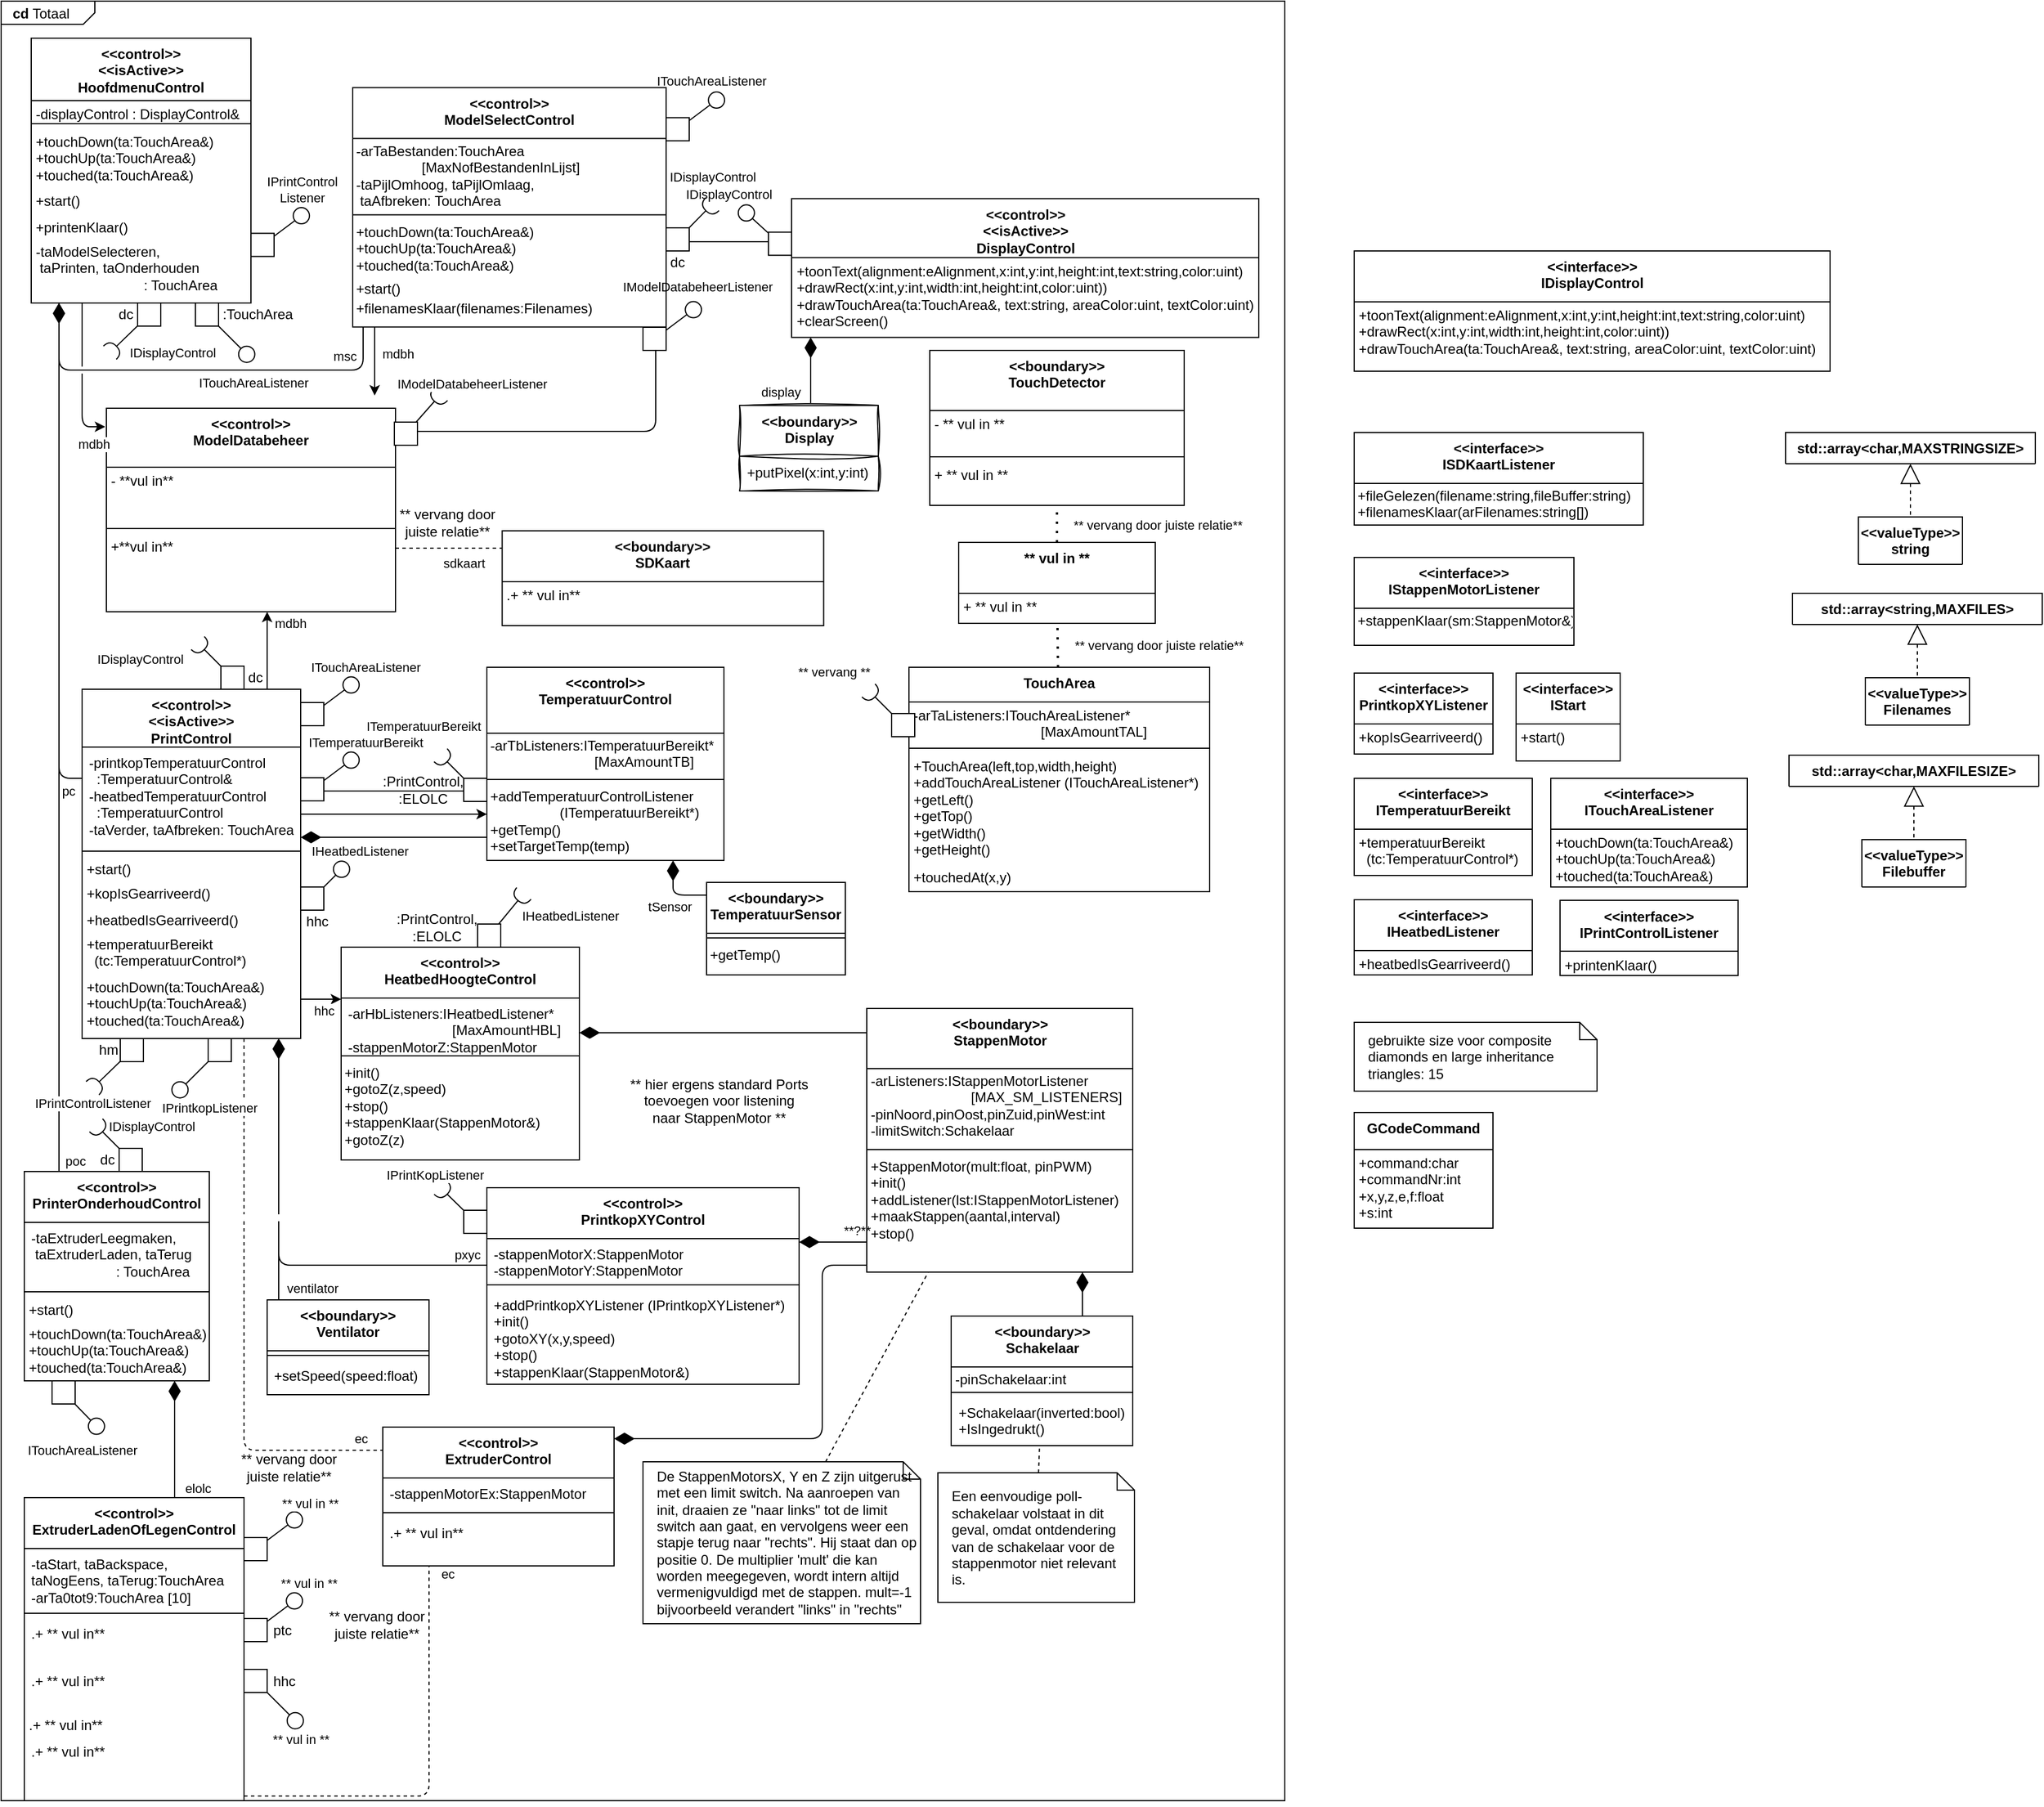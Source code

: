 <mxfile version="21.5.1" type="device">
  <diagram name="Page-1" id="kAdtUe1kfEC9qKwT-Z9_">
    <mxGraphModel dx="1036" dy="573" grid="1" gridSize="10" guides="1" tooltips="1" connect="1" arrows="1" fold="1" page="1" pageScale="1" pageWidth="1169" pageHeight="1654" math="0" shadow="0">
      <root>
        <mxCell id="0" />
        <mxCell id="1" parent="0" />
        <mxCell id="olC8pNzgzl2lkj6C7Dqg-226" value="hhc" style="edgeStyle=orthogonalEdgeStyle;rounded=1;orthogonalLoop=1;jettySize=auto;html=1;jumpStyle=gap;" parent="1" source="olC8pNzgzl2lkj6C7Dqg-273" target="olC8pNzgzl2lkj6C7Dqg-324" edge="1">
          <mxGeometry x="0.979" y="-10" relative="1" as="geometry">
            <Array as="points">
              <mxPoint x="1130" y="1612" />
              <mxPoint x="1130" y="913" />
            </Array>
            <mxPoint as="offset" />
          </mxGeometry>
        </mxCell>
        <mxCell id="olC8pNzgzl2lkj6C7Dqg-227" value="" style="edgeStyle=orthogonalEdgeStyle;rounded=1;orthogonalLoop=1;jettySize=auto;html=1;jumpStyle=gap;" parent="1" source="olC8pNzgzl2lkj6C7Dqg-265" target="olC8pNzgzl2lkj6C7Dqg-341" edge="1">
          <mxGeometry x="-0.535" y="-10" relative="1" as="geometry">
            <Array as="points">
              <mxPoint x="230" y="1112" />
            </Array>
            <mxPoint y="-15" as="offset" />
          </mxGeometry>
        </mxCell>
        <mxCell id="olC8pNzgzl2lkj6C7Dqg-228" value="c" style="edgeStyle=orthogonalEdgeStyle;rounded=1;orthogonalLoop=1;jettySize=auto;html=1;jumpStyle=gap;" parent="1" source="olC8pNzgzl2lkj6C7Dqg-273" target="olC8pNzgzl2lkj6C7Dqg-260" edge="1">
          <mxGeometry relative="1" as="geometry">
            <Array as="points">
              <mxPoint x="1130" y="1612" />
              <mxPoint x="1130" y="913" />
              <mxPoint x="582" y="913" />
            </Array>
            <mxPoint x="470" y="1518" as="targetPoint" />
          </mxGeometry>
        </mxCell>
        <mxCell id="olC8pNzgzl2lkj6C7Dqg-229" value="ptc" style="edgeLabel;html=1;align=center;verticalAlign=middle;resizable=0;points=[];" parent="olC8pNzgzl2lkj6C7Dqg-228" vertex="1" connectable="0">
          <mxGeometry x="0.867" y="-1" relative="1" as="geometry">
            <mxPoint x="-58" y="-90" as="offset" />
          </mxGeometry>
        </mxCell>
        <mxCell id="olC8pNzgzl2lkj6C7Dqg-230" style="edgeStyle=orthogonalEdgeStyle;rounded=1;orthogonalLoop=1;jettySize=auto;html=1;" parent="1" source="olC8pNzgzl2lkj6C7Dqg-341" target="olC8pNzgzl2lkj6C7Dqg-324" edge="1">
          <mxGeometry relative="1" as="geometry">
            <Array as="points">
              <mxPoint x="462" y="837" />
            </Array>
          </mxGeometry>
        </mxCell>
        <mxCell id="olC8pNzgzl2lkj6C7Dqg-231" value="&lt;p style=&quot;margin:0px;margin-top:4px;margin-left:10px;text-align:left;&quot;&gt;&lt;b&gt;cd&lt;/b&gt; Totaal&lt;/p&gt;" style="html=1;shape=mxgraph.sysml.package;labelX=81.4;align=left;spacingLeft=10;overflow=fill;recursiveResize=0;container=0;" parent="1" vertex="1">
          <mxGeometry x="40" y="60" width="1110" height="1556" as="geometry" />
        </mxCell>
        <mxCell id="olC8pNzgzl2lkj6C7Dqg-232" value="" style="edgeStyle=orthogonalEdgeStyle;rounded=1;orthogonalLoop=1;jettySize=auto;html=1;endArrow=none;endFill=0;startArrow=diamondThin;startFill=1;startSize=15;" parent="1" source="olC8pNzgzl2lkj6C7Dqg-341" target="olC8pNzgzl2lkj6C7Dqg-260" edge="1">
          <mxGeometry x="0.766" y="-14" relative="1" as="geometry">
            <Array as="points">
              <mxPoint x="390" y="783" />
              <mxPoint x="390" y="783" />
            </Array>
            <mxPoint as="offset" />
          </mxGeometry>
        </mxCell>
        <mxCell id="olC8pNzgzl2lkj6C7Dqg-233" value="mdbh" style="edgeStyle=orthogonalEdgeStyle;rounded=1;orthogonalLoop=1;jettySize=auto;html=1;" parent="1" source="olC8pNzgzl2lkj6C7Dqg-341" target="olC8pNzgzl2lkj6C7Dqg-256" edge="1">
          <mxGeometry x="0.704" y="-20" relative="1" as="geometry">
            <Array as="points">
              <mxPoint x="270" y="613" />
              <mxPoint x="270" y="613" />
            </Array>
            <mxPoint as="offset" />
          </mxGeometry>
        </mxCell>
        <mxCell id="olC8pNzgzl2lkj6C7Dqg-234" value="elolc" style="edgeStyle=orthogonalEdgeStyle;rounded=1;orthogonalLoop=1;jettySize=auto;html=1;endArrow=none;endFill=0;startArrow=diamondThin;startFill=1;startSize=15;" parent="1" source="olC8pNzgzl2lkj6C7Dqg-249" target="olC8pNzgzl2lkj6C7Dqg-273" edge="1">
          <mxGeometry x="0.833" y="20" relative="1" as="geometry">
            <Array as="points">
              <mxPoint x="190" y="1293" />
              <mxPoint x="190" y="1293" />
            </Array>
            <mxPoint as="offset" />
            <mxPoint x="129" y="1447" as="sourcePoint" />
            <mxPoint x="129" y="1543.5" as="targetPoint" />
          </mxGeometry>
        </mxCell>
        <mxCell id="olC8pNzgzl2lkj6C7Dqg-235" value="" style="edgeStyle=orthogonalEdgeStyle;rounded=1;orthogonalLoop=1;jettySize=auto;html=1;" parent="1" source="olC8pNzgzl2lkj6C7Dqg-260" target="olC8pNzgzl2lkj6C7Dqg-341" edge="1">
          <mxGeometry x="-0.448" y="10" relative="1" as="geometry">
            <Array as="points">
              <mxPoint x="370" y="743" />
              <mxPoint x="370" y="743" />
            </Array>
            <mxPoint y="-15" as="offset" />
          </mxGeometry>
        </mxCell>
        <mxCell id="olC8pNzgzl2lkj6C7Dqg-236" value="ec" style="edgeStyle=orthogonalEdgeStyle;rounded=1;orthogonalLoop=1;jettySize=auto;html=1;jumpStyle=gap;endArrow=none;endFill=0;dashed=1;" parent="1" source="olC8pNzgzl2lkj6C7Dqg-273" target="olC8pNzgzl2lkj6C7Dqg-269" edge="1">
          <mxGeometry x="0.96" y="-16" relative="1" as="geometry">
            <Array as="points">
              <mxPoint x="410" y="1612" />
            </Array>
            <mxPoint as="offset" />
          </mxGeometry>
        </mxCell>
        <mxCell id="olC8pNzgzl2lkj6C7Dqg-237" value="poc" style="edgeStyle=orthogonalEdgeStyle;rounded=1;orthogonalLoop=1;jettySize=auto;html=1;jumpStyle=gap;startArrow=diamondThin;startFill=1;endArrow=none;endFill=0;startSize=15;" parent="1" source="olC8pNzgzl2lkj6C7Dqg-401" target="olC8pNzgzl2lkj6C7Dqg-249" edge="1">
          <mxGeometry x="0.972" y="14" relative="1" as="geometry">
            <Array as="points">
              <mxPoint x="90" y="510" />
              <mxPoint x="90" y="510" />
            </Array>
            <mxPoint y="1" as="offset" />
            <mxPoint x="80" y="321" as="sourcePoint" />
          </mxGeometry>
        </mxCell>
        <mxCell id="olC8pNzgzl2lkj6C7Dqg-238" style="orthogonalLoop=1;jettySize=auto;html=1;dashed=1;endArrow=none;endFill=0;curved=1;" parent="1" source="olC8pNzgzl2lkj6C7Dqg-239" target="olC8pNzgzl2lkj6C7Dqg-328" edge="1">
          <mxGeometry relative="1" as="geometry">
            <Array as="points" />
          </mxGeometry>
        </mxCell>
        <mxCell id="olC8pNzgzl2lkj6C7Dqg-239" value="De StappenMotorsX, Y en Z zijn uitgerust met een limit switch. Na aanroepen van init, draaien ze &quot;naar links&quot; tot de limit switch aan gaat, en vervolgens weer een stapje terug naar &quot;rechts&quot;. Hij staat dan op positie 0. De multiplier &#39;mult&#39; die kan worden meegegeven, wordt intern altijd vermenigvuldigd met de stappen. mult=-1 bijvoorbeeld verandert &quot;links&quot; in &quot;rechts&quot;" style="shape=note;size=15;align=left;spacingLeft=10;html=1;whiteSpace=wrap;" parent="1" vertex="1">
          <mxGeometry x="595" y="1323" width="240" height="140" as="geometry" />
        </mxCell>
        <mxCell id="olC8pNzgzl2lkj6C7Dqg-240" value="&amp;lt;&amp;lt;boundary&amp;gt;&amp;gt;&lt;br&gt;TouchDetector" style="swimlane;fontStyle=1;align=center;verticalAlign=top;childLayout=stackLayout;horizontal=1;startSize=52;horizontalStack=0;resizeParent=1;resizeParentMax=0;resizeLast=0;collapsible=1;marginBottom=0;whiteSpace=wrap;html=1;" parent="1" vertex="1">
          <mxGeometry x="843" y="362" width="220" height="134" as="geometry" />
        </mxCell>
        <mxCell id="olC8pNzgzl2lkj6C7Dqg-241" value="- ** vul in **" style="text;strokeColor=none;fillColor=none;align=left;verticalAlign=top;spacingLeft=4;spacingRight=4;overflow=hidden;rotatable=0;points=[[0,0.5],[1,0.5]];portConstraint=eastwest;whiteSpace=wrap;html=1;spacing=0;" parent="olC8pNzgzl2lkj6C7Dqg-240" vertex="1">
          <mxGeometry y="52" width="220" height="36" as="geometry" />
        </mxCell>
        <mxCell id="olC8pNzgzl2lkj6C7Dqg-242" value="" style="line;strokeWidth=1;fillColor=none;align=left;verticalAlign=middle;spacingTop=-1;spacingLeft=3;spacingRight=3;rotatable=0;labelPosition=right;points=[];portConstraint=eastwest;strokeColor=inherit;" parent="olC8pNzgzl2lkj6C7Dqg-240" vertex="1">
          <mxGeometry y="88" width="220" height="8" as="geometry" />
        </mxCell>
        <mxCell id="olC8pNzgzl2lkj6C7Dqg-243" value="+ ** vul in **" style="text;strokeColor=none;fillColor=none;align=left;verticalAlign=top;spacingLeft=4;spacingRight=4;overflow=hidden;rotatable=0;points=[[0,0.5],[1,0.5]];portConstraint=eastwest;whiteSpace=wrap;html=1;spacing=0;" parent="olC8pNzgzl2lkj6C7Dqg-240" vertex="1">
          <mxGeometry y="96" width="220" height="38" as="geometry" />
        </mxCell>
        <mxCell id="olC8pNzgzl2lkj6C7Dqg-244" value="TouchArea" style="swimlane;fontStyle=1;align=center;verticalAlign=top;childLayout=stackLayout;horizontal=1;startSize=30;horizontalStack=0;resizeParent=1;resizeParentMax=0;resizeLast=0;collapsible=1;marginBottom=0;whiteSpace=wrap;html=1;" parent="1" vertex="1">
          <mxGeometry x="825" y="636" width="260" height="194" as="geometry" />
        </mxCell>
        <mxCell id="olC8pNzgzl2lkj6C7Dqg-245" value="-arTaListeners:ITouchAreaListener*&lt;br&gt;&amp;nbsp; &amp;nbsp; &amp;nbsp; &amp;nbsp; &amp;nbsp; &amp;nbsp; &amp;nbsp; &amp;nbsp; &amp;nbsp; &amp;nbsp; &amp;nbsp; &amp;nbsp; &amp;nbsp; &amp;nbsp; &amp;nbsp; &amp;nbsp; &amp;nbsp;[MaxAmountTAL]" style="text;strokeColor=none;fillColor=none;align=left;verticalAlign=top;spacingLeft=4;spacingRight=4;overflow=hidden;rotatable=0;points=[[0,0.5],[1,0.5]];portConstraint=eastwest;whiteSpace=wrap;html=1;spacing=0;" parent="olC8pNzgzl2lkj6C7Dqg-244" vertex="1">
          <mxGeometry y="30" width="260" height="36" as="geometry" />
        </mxCell>
        <mxCell id="olC8pNzgzl2lkj6C7Dqg-246" value="" style="line;strokeWidth=1;fillColor=none;align=left;verticalAlign=middle;spacingTop=-1;spacingLeft=3;spacingRight=3;rotatable=0;labelPosition=right;points=[];portConstraint=eastwest;strokeColor=inherit;" parent="olC8pNzgzl2lkj6C7Dqg-244" vertex="1">
          <mxGeometry y="66" width="260" height="8" as="geometry" />
        </mxCell>
        <mxCell id="olC8pNzgzl2lkj6C7Dqg-247" value="+TouchArea(left,top,width,height)&lt;br&gt;+addTouchAreaListener&amp;nbsp;(ITouchAreaListener*)&lt;br&gt;+getLeft()&lt;br&gt;+getTop()&lt;br&gt;+getWidth()&lt;br&gt;+getHeight()" style="text;strokeColor=none;fillColor=none;align=left;verticalAlign=top;spacingLeft=4;spacingRight=4;overflow=hidden;rotatable=0;points=[[0,0.5],[1,0.5]];portConstraint=eastwest;whiteSpace=wrap;html=1;spacing=0;" parent="olC8pNzgzl2lkj6C7Dqg-244" vertex="1">
          <mxGeometry y="74" width="260" height="96" as="geometry" />
        </mxCell>
        <mxCell id="olC8pNzgzl2lkj6C7Dqg-248" value="+touchedAt(x,y)" style="text;strokeColor=none;fillColor=none;align=left;verticalAlign=top;spacingLeft=4;spacingRight=4;overflow=hidden;rotatable=0;points=[[0,0.5],[1,0.5]];portConstraint=eastwest;whiteSpace=wrap;html=1;spacing=0;" parent="olC8pNzgzl2lkj6C7Dqg-244" vertex="1">
          <mxGeometry y="170" width="260" height="24" as="geometry" />
        </mxCell>
        <mxCell id="olC8pNzgzl2lkj6C7Dqg-249" value="&amp;lt;&amp;lt;control&amp;gt;&amp;gt;&lt;br&gt;PrinterOnderhoudControl" style="swimlane;fontStyle=1;align=center;verticalAlign=top;childLayout=stackLayout;horizontal=1;startSize=44;horizontalStack=0;resizeParent=1;resizeParentMax=0;resizeLast=0;collapsible=1;marginBottom=0;whiteSpace=wrap;html=1;" parent="1" vertex="1">
          <mxGeometry x="60" y="1072" width="160" height="181" as="geometry" />
        </mxCell>
        <mxCell id="olC8pNzgzl2lkj6C7Dqg-250" value="-taExtruderLeegmaken,&lt;br&gt;&amp;nbsp;taExtruderLaden, taTerug&amp;nbsp; &amp;nbsp; &amp;nbsp; &amp;nbsp; &amp;nbsp; &amp;nbsp; &amp;nbsp; &amp;nbsp; &amp;nbsp; &amp;nbsp; &amp;nbsp; &amp;nbsp; &amp;nbsp; : TouchArea" style="text;strokeColor=none;fillColor=none;align=left;verticalAlign=top;spacingLeft=4;spacingRight=4;overflow=hidden;rotatable=0;points=[[0,0.5],[1,0.5]];portConstraint=eastwest;whiteSpace=wrap;html=1;" parent="olC8pNzgzl2lkj6C7Dqg-249" vertex="1">
          <mxGeometry y="44" width="160" height="56" as="geometry" />
        </mxCell>
        <mxCell id="olC8pNzgzl2lkj6C7Dqg-251" value="" style="line;strokeWidth=1;fillColor=none;align=left;verticalAlign=middle;spacingTop=-1;spacingLeft=3;spacingRight=3;rotatable=0;labelPosition=right;points=[];portConstraint=eastwest;strokeColor=inherit;" parent="olC8pNzgzl2lkj6C7Dqg-249" vertex="1">
          <mxGeometry y="100" width="160" height="8" as="geometry" />
        </mxCell>
        <mxCell id="olC8pNzgzl2lkj6C7Dqg-252" value="+start()" style="text;strokeColor=none;fillColor=none;align=left;verticalAlign=top;spacingLeft=4;spacingRight=4;overflow=hidden;rotatable=0;points=[[0,0.5],[1,0.5]];portConstraint=eastwest;whiteSpace=wrap;html=1;spacing=0;" parent="olC8pNzgzl2lkj6C7Dqg-249" vertex="1">
          <mxGeometry y="108" width="160" height="21" as="geometry" />
        </mxCell>
        <mxCell id="olC8pNzgzl2lkj6C7Dqg-253" value="+touchDown(ta:TouchArea&amp;amp;)&lt;br style=&quot;border-color: var(--border-color);&quot;&gt;+touchUp(ta:TouchArea&amp;amp;)&lt;br style=&quot;border-color: var(--border-color);&quot;&gt;+touched(ta:TouchArea&amp;amp;)" style="text;strokeColor=none;fillColor=none;align=left;verticalAlign=top;spacingLeft=4;spacingRight=4;overflow=hidden;rotatable=0;points=[[0,0.5],[1,0.5]];portConstraint=eastwest;whiteSpace=wrap;html=1;spacing=0;" parent="olC8pNzgzl2lkj6C7Dqg-249" vertex="1">
          <mxGeometry y="129" width="160" height="52" as="geometry" />
        </mxCell>
        <mxCell id="olC8pNzgzl2lkj6C7Dqg-254" value="&amp;lt;&amp;lt;boundary&amp;gt;&amp;gt;&lt;br&gt;SDKaart" style="swimlane;fontStyle=1;align=center;verticalAlign=top;childLayout=stackLayout;horizontal=1;startSize=44;horizontalStack=0;resizeParent=1;resizeParentMax=0;resizeLast=0;collapsible=1;marginBottom=0;whiteSpace=wrap;html=1;" parent="1" vertex="1">
          <mxGeometry x="473.25" y="518" width="278" height="82" as="geometry" />
        </mxCell>
        <mxCell id="olC8pNzgzl2lkj6C7Dqg-255" value=".+ ** vul in**" style="text;strokeColor=none;fillColor=none;align=left;verticalAlign=top;spacingLeft=4;spacingRight=4;overflow=hidden;rotatable=0;points=[[0,0.5],[1,0.5]];portConstraint=eastwest;whiteSpace=wrap;html=1;spacing=0;" parent="olC8pNzgzl2lkj6C7Dqg-254" vertex="1">
          <mxGeometry y="44" width="278" height="38" as="geometry" />
        </mxCell>
        <mxCell id="olC8pNzgzl2lkj6C7Dqg-256" value="&amp;lt;&amp;lt;control&amp;gt;&amp;gt;&lt;br&gt;ModelDatabeheer" style="swimlane;fontStyle=1;align=center;verticalAlign=top;childLayout=stackLayout;horizontal=1;startSize=51;horizontalStack=0;resizeParent=1;resizeParentMax=0;resizeLast=0;collapsible=1;marginBottom=0;whiteSpace=wrap;html=1;" parent="1" vertex="1">
          <mxGeometry x="131" y="412" width="250" height="176" as="geometry" />
        </mxCell>
        <mxCell id="olC8pNzgzl2lkj6C7Dqg-257" value="- **vul in**" style="text;strokeColor=none;fillColor=none;align=left;verticalAlign=top;spacingLeft=4;spacingRight=4;overflow=hidden;rotatable=0;points=[[0,0.5],[1,0.5]];portConstraint=eastwest;whiteSpace=wrap;html=1;spacing=0;" parent="olC8pNzgzl2lkj6C7Dqg-256" vertex="1">
          <mxGeometry y="51" width="250" height="49" as="geometry" />
        </mxCell>
        <mxCell id="olC8pNzgzl2lkj6C7Dqg-258" value="" style="line;strokeWidth=1;fillColor=none;align=left;verticalAlign=middle;spacingTop=-1;spacingLeft=3;spacingRight=3;rotatable=0;labelPosition=right;points=[];portConstraint=eastwest;strokeColor=inherit;" parent="olC8pNzgzl2lkj6C7Dqg-256" vertex="1">
          <mxGeometry y="100" width="250" height="8" as="geometry" />
        </mxCell>
        <mxCell id="olC8pNzgzl2lkj6C7Dqg-259" value="+**vul in**" style="text;strokeColor=none;fillColor=none;align=left;verticalAlign=top;spacingLeft=4;spacingRight=4;overflow=hidden;rotatable=0;points=[[0,0.5],[1,0.5]];portConstraint=eastwest;whiteSpace=wrap;html=1;spacing=0;" parent="olC8pNzgzl2lkj6C7Dqg-256" vertex="1">
          <mxGeometry y="108" width="250" height="68" as="geometry" />
        </mxCell>
        <mxCell id="olC8pNzgzl2lkj6C7Dqg-260" value="&amp;lt;&amp;lt;control&amp;gt;&amp;gt;&lt;br&gt;TemperatuurControl" style="swimlane;fontStyle=1;align=center;verticalAlign=top;childLayout=stackLayout;horizontal=1;startSize=57;horizontalStack=0;resizeParent=1;resizeParentMax=0;resizeLast=0;collapsible=1;marginBottom=0;whiteSpace=wrap;html=1;" parent="1" vertex="1">
          <mxGeometry x="460" y="636" width="205" height="167" as="geometry" />
        </mxCell>
        <mxCell id="olC8pNzgzl2lkj6C7Dqg-261" value="-arTbListeners:ITemperatuurBereikt*&lt;br&gt;&amp;nbsp; &amp;nbsp; &amp;nbsp; &amp;nbsp; &amp;nbsp; &amp;nbsp; &amp;nbsp; &amp;nbsp; &amp;nbsp; &amp;nbsp; &amp;nbsp; &amp;nbsp; &amp;nbsp; &amp;nbsp;[MaxAmountTB]" style="text;strokeColor=none;fillColor=none;align=left;verticalAlign=top;spacingLeft=4;spacingRight=4;overflow=hidden;rotatable=0;points=[[0,0.5],[1,0.5]];portConstraint=eastwest;whiteSpace=wrap;html=1;spacing=-1;" parent="olC8pNzgzl2lkj6C7Dqg-260" vertex="1">
          <mxGeometry y="57" width="205" height="36" as="geometry" />
        </mxCell>
        <mxCell id="olC8pNzgzl2lkj6C7Dqg-262" value="" style="line;strokeWidth=1;fillColor=none;align=left;verticalAlign=middle;spacingTop=-1;spacingLeft=3;spacingRight=3;rotatable=0;labelPosition=right;points=[];portConstraint=eastwest;strokeColor=inherit;" parent="olC8pNzgzl2lkj6C7Dqg-260" vertex="1">
          <mxGeometry y="93" width="205" height="8" as="geometry" />
        </mxCell>
        <mxCell id="olC8pNzgzl2lkj6C7Dqg-263" value="+addTemperatuurControlListener&amp;nbsp;&lt;br&gt;&amp;nbsp; &amp;nbsp; &amp;nbsp; &amp;nbsp; &amp;nbsp; &amp;nbsp; &amp;nbsp; &amp;nbsp; &amp;nbsp; (ITemperatuurBereikt*)&lt;br&gt;+getTemp()&lt;br&gt;+setTargetTemp(temp)" style="text;strokeColor=none;fillColor=none;align=left;verticalAlign=top;spacingLeft=4;spacingRight=4;overflow=hidden;rotatable=0;points=[[0,0.5],[1,0.5]];portConstraint=eastwest;whiteSpace=wrap;html=1;spacing=-1;" parent="olC8pNzgzl2lkj6C7Dqg-260" vertex="1">
          <mxGeometry y="101" width="205" height="66" as="geometry" />
        </mxCell>
        <mxCell id="olC8pNzgzl2lkj6C7Dqg-264" value="**?**" style="edgeStyle=orthogonalEdgeStyle;rounded=0;orthogonalLoop=1;jettySize=auto;html=1;endArrow=none;endFill=0;startArrow=diamondThin;startFill=1;startSize=15;" parent="1" source="olC8pNzgzl2lkj6C7Dqg-265" target="olC8pNzgzl2lkj6C7Dqg-328" edge="1">
          <mxGeometry x="0.709" y="10" relative="1" as="geometry">
            <Array as="points">
              <mxPoint x="760" y="1133" />
              <mxPoint x="760" y="1133" />
            </Array>
            <mxPoint as="offset" />
          </mxGeometry>
        </mxCell>
        <mxCell id="olC8pNzgzl2lkj6C7Dqg-265" value="&amp;lt;&amp;lt;control&amp;gt;&amp;gt;&lt;br&gt;PrintkopXYControl" style="swimlane;fontStyle=1;align=center;verticalAlign=top;childLayout=stackLayout;horizontal=1;startSize=44;horizontalStack=0;resizeParent=1;resizeParentMax=0;resizeLast=0;collapsible=1;marginBottom=0;whiteSpace=wrap;html=1;" parent="1" vertex="1">
          <mxGeometry x="460" y="1086" width="270" height="170" as="geometry" />
        </mxCell>
        <mxCell id="olC8pNzgzl2lkj6C7Dqg-266" value="-stappenMotorX:StappenMotor&lt;br&gt;-stappenMotorY:StappenMotor" style="text;strokeColor=none;fillColor=none;align=left;verticalAlign=top;spacingLeft=4;spacingRight=4;overflow=hidden;rotatable=0;points=[[0,0.5],[1,0.5]];portConstraint=eastwest;whiteSpace=wrap;html=1;" parent="olC8pNzgzl2lkj6C7Dqg-265" vertex="1">
          <mxGeometry y="44" width="270" height="36" as="geometry" />
        </mxCell>
        <mxCell id="olC8pNzgzl2lkj6C7Dqg-267" value="" style="line;strokeWidth=1;fillColor=none;align=left;verticalAlign=middle;spacingTop=-1;spacingLeft=3;spacingRight=3;rotatable=0;labelPosition=right;points=[];portConstraint=eastwest;strokeColor=inherit;" parent="olC8pNzgzl2lkj6C7Dqg-265" vertex="1">
          <mxGeometry y="80" width="270" height="8" as="geometry" />
        </mxCell>
        <mxCell id="olC8pNzgzl2lkj6C7Dqg-268" value="+addPrintkopXYListener&amp;nbsp;(IPrintkopXYListener*)&lt;br&gt;+init()&lt;br&gt;+gotoXY(x,y,speed)&lt;br&gt;+stop()&lt;br&gt;+stappenKlaar(StappenMotor&amp;amp;)" style="text;strokeColor=none;fillColor=none;align=left;verticalAlign=top;spacingLeft=4;spacingRight=4;overflow=hidden;rotatable=0;points=[[0,0.5],[1,0.5]];portConstraint=eastwest;whiteSpace=wrap;html=1;" parent="olC8pNzgzl2lkj6C7Dqg-265" vertex="1">
          <mxGeometry y="88" width="270" height="82" as="geometry" />
        </mxCell>
        <mxCell id="olC8pNzgzl2lkj6C7Dqg-269" value="&amp;lt;&amp;lt;control&amp;gt;&amp;gt;&lt;br&gt;ExtruderControl" style="swimlane;fontStyle=1;align=center;verticalAlign=top;childLayout=stackLayout;horizontal=1;startSize=44;horizontalStack=0;resizeParent=1;resizeParentMax=0;resizeLast=0;collapsible=1;marginBottom=0;whiteSpace=wrap;html=1;" parent="1" vertex="1">
          <mxGeometry x="370" y="1293" width="200" height="120" as="geometry" />
        </mxCell>
        <mxCell id="olC8pNzgzl2lkj6C7Dqg-270" value="-stappenMotorEx:StappenMotor" style="text;strokeColor=none;fillColor=none;align=left;verticalAlign=top;spacingLeft=4;spacingRight=4;overflow=hidden;rotatable=0;points=[[0,0.5],[1,0.5]];portConstraint=eastwest;whiteSpace=wrap;html=1;" parent="olC8pNzgzl2lkj6C7Dqg-269" vertex="1">
          <mxGeometry y="44" width="200" height="26" as="geometry" />
        </mxCell>
        <mxCell id="olC8pNzgzl2lkj6C7Dqg-271" value="" style="line;strokeWidth=1;fillColor=none;align=left;verticalAlign=middle;spacingTop=-1;spacingLeft=3;spacingRight=3;rotatable=0;labelPosition=right;points=[];portConstraint=eastwest;strokeColor=inherit;" parent="olC8pNzgzl2lkj6C7Dqg-269" vertex="1">
          <mxGeometry y="70" width="200" height="8" as="geometry" />
        </mxCell>
        <mxCell id="olC8pNzgzl2lkj6C7Dqg-272" value=".+ ** vul in**" style="text;strokeColor=none;fillColor=none;align=left;verticalAlign=top;spacingLeft=4;spacingRight=4;overflow=hidden;rotatable=0;points=[[0,0.5],[1,0.5]];portConstraint=eastwest;whiteSpace=wrap;html=1;" parent="olC8pNzgzl2lkj6C7Dqg-269" vertex="1">
          <mxGeometry y="78" width="200" height="42" as="geometry" />
        </mxCell>
        <mxCell id="olC8pNzgzl2lkj6C7Dqg-273" value="&amp;lt;&amp;lt;control&amp;gt;&amp;gt;&lt;br&gt;ExtruderLadenOfLegenControl" style="swimlane;fontStyle=1;align=center;verticalAlign=top;childLayout=stackLayout;horizontal=1;startSize=44;horizontalStack=0;resizeParent=1;resizeParentMax=0;resizeLast=0;collapsible=1;marginBottom=0;whiteSpace=wrap;html=1;" parent="1" vertex="1">
          <mxGeometry x="60" y="1354" width="190" height="262" as="geometry" />
        </mxCell>
        <mxCell id="olC8pNzgzl2lkj6C7Dqg-274" value="-taStart, taBackspace, taNogEens, taTerug:TouchArea&lt;br&gt;-arTa0tot9:TouchArea [10]" style="text;strokeColor=none;fillColor=none;align=left;verticalAlign=top;spacingLeft=4;spacingRight=4;overflow=hidden;rotatable=0;points=[[0,0.5],[1,0.5]];portConstraint=eastwest;whiteSpace=wrap;html=1;" parent="olC8pNzgzl2lkj6C7Dqg-273" vertex="1">
          <mxGeometry y="44" width="190" height="52" as="geometry" />
        </mxCell>
        <mxCell id="olC8pNzgzl2lkj6C7Dqg-275" value="" style="line;strokeWidth=1;fillColor=none;align=left;verticalAlign=middle;spacingTop=-1;spacingLeft=3;spacingRight=3;rotatable=0;labelPosition=right;points=[];portConstraint=eastwest;strokeColor=inherit;" parent="olC8pNzgzl2lkj6C7Dqg-273" vertex="1">
          <mxGeometry y="96" width="190" height="8" as="geometry" />
        </mxCell>
        <mxCell id="olC8pNzgzl2lkj6C7Dqg-276" value=".+ ** vul in**" style="text;strokeColor=none;fillColor=none;align=left;verticalAlign=top;spacingLeft=4;spacingRight=4;overflow=hidden;rotatable=0;points=[[0,0.5],[1,0.5]];portConstraint=eastwest;whiteSpace=wrap;html=1;" parent="olC8pNzgzl2lkj6C7Dqg-273" vertex="1">
          <mxGeometry y="104" width="190" height="41" as="geometry" />
        </mxCell>
        <mxCell id="olC8pNzgzl2lkj6C7Dqg-277" value=".+ ** vul in**" style="text;strokeColor=none;fillColor=none;align=left;verticalAlign=top;spacingLeft=4;spacingRight=4;overflow=hidden;rotatable=0;points=[[0,0.5],[1,0.5]];portConstraint=eastwest;whiteSpace=wrap;html=1;" parent="olC8pNzgzl2lkj6C7Dqg-273" vertex="1">
          <mxGeometry y="145" width="190" height="40" as="geometry" />
        </mxCell>
        <mxCell id="olC8pNzgzl2lkj6C7Dqg-278" value=".+ ** vul in**" style="text;strokeColor=none;fillColor=none;align=left;verticalAlign=top;spacingLeft=4;spacingRight=4;overflow=hidden;rotatable=0;points=[[0,0.5],[1,0.5]];portConstraint=eastwest;whiteSpace=wrap;html=1;spacing=0;" parent="olC8pNzgzl2lkj6C7Dqg-273" vertex="1">
          <mxGeometry y="185" width="190" height="21" as="geometry" />
        </mxCell>
        <mxCell id="olC8pNzgzl2lkj6C7Dqg-279" value=".+ ** vul in**" style="text;strokeColor=none;fillColor=none;align=left;verticalAlign=top;spacingLeft=4;spacingRight=4;overflow=hidden;rotatable=0;points=[[0,0.5],[1,0.5]];portConstraint=eastwest;whiteSpace=wrap;html=1;" parent="olC8pNzgzl2lkj6C7Dqg-273" vertex="1">
          <mxGeometry y="206" width="190" height="56" as="geometry" />
        </mxCell>
        <mxCell id="olC8pNzgzl2lkj6C7Dqg-280" value="&amp;lt;&amp;lt;boundary&amp;gt;&amp;gt;&lt;br&gt;Ventilator" style="swimlane;fontStyle=1;align=center;verticalAlign=top;childLayout=stackLayout;horizontal=1;startSize=44;horizontalStack=0;resizeParent=1;resizeParentMax=0;resizeLast=0;collapsible=1;marginBottom=0;whiteSpace=wrap;html=1;" parent="1" vertex="1">
          <mxGeometry x="270" y="1183" width="140" height="82" as="geometry" />
        </mxCell>
        <mxCell id="olC8pNzgzl2lkj6C7Dqg-281" value="" style="line;strokeWidth=1;fillColor=none;align=left;verticalAlign=middle;spacingTop=-1;spacingLeft=3;spacingRight=3;rotatable=0;labelPosition=right;points=[];portConstraint=eastwest;strokeColor=inherit;" parent="olC8pNzgzl2lkj6C7Dqg-280" vertex="1">
          <mxGeometry y="44" width="140" height="8" as="geometry" />
        </mxCell>
        <mxCell id="olC8pNzgzl2lkj6C7Dqg-282" value="+setSpeed(speed:float)" style="text;strokeColor=none;fillColor=none;align=left;verticalAlign=top;spacingLeft=4;spacingRight=4;overflow=hidden;rotatable=0;points=[[0,0.5],[1,0.5]];portConstraint=eastwest;whiteSpace=wrap;html=1;" parent="olC8pNzgzl2lkj6C7Dqg-280" vertex="1">
          <mxGeometry y="52" width="140" height="30" as="geometry" />
        </mxCell>
        <mxCell id="olC8pNzgzl2lkj6C7Dqg-283" value="pc" style="edgeStyle=orthogonalEdgeStyle;rounded=1;orthogonalLoop=1;jettySize=auto;html=1;jumpStyle=gap;startArrow=none;startFill=0;endArrow=none;endFill=0;startSize=15;" parent="1" source="olC8pNzgzl2lkj6C7Dqg-401" target="olC8pNzgzl2lkj6C7Dqg-341" edge="1">
          <mxGeometry x="0.941" y="-11" relative="1" as="geometry">
            <Array as="points">
              <mxPoint x="90" y="732" />
            </Array>
            <mxPoint as="offset" />
            <mxPoint x="70" y="321" as="sourcePoint" />
            <mxPoint x="260" y="684" as="targetPoint" />
          </mxGeometry>
        </mxCell>
        <mxCell id="olC8pNzgzl2lkj6C7Dqg-284" value="gebruikte size voor composite diamonds en large inheritance triangles: 15" style="shape=note;size=15;align=left;spacingLeft=10;html=1;whiteSpace=wrap;" parent="1" vertex="1">
          <mxGeometry x="1210" y="943" width="210" height="59.5" as="geometry" />
        </mxCell>
        <mxCell id="olC8pNzgzl2lkj6C7Dqg-285" value="&amp;lt;&amp;lt;interface&amp;gt;&amp;gt;&lt;br&gt;IStappenMotorListener" style="swimlane;fontStyle=1;align=center;verticalAlign=top;childLayout=stackLayout;horizontal=1;startSize=44;horizontalStack=0;resizeParent=1;resizeParentMax=0;resizeLast=0;collapsible=1;marginBottom=0;whiteSpace=wrap;html=1;" parent="1" vertex="1">
          <mxGeometry x="1210" y="541" width="190" height="76" as="geometry" />
        </mxCell>
        <mxCell id="olC8pNzgzl2lkj6C7Dqg-286" value="+stappenKlaar(sm:StappenMotor&amp;amp;)" style="text;strokeColor=none;fillColor=none;align=left;verticalAlign=top;spacingLeft=4;spacingRight=4;overflow=hidden;rotatable=0;points=[[0,0.5],[1,0.5]];portConstraint=eastwest;whiteSpace=wrap;html=1;spacing=-1;" parent="olC8pNzgzl2lkj6C7Dqg-285" vertex="1">
          <mxGeometry y="44" width="190" height="32" as="geometry" />
        </mxCell>
        <mxCell id="olC8pNzgzl2lkj6C7Dqg-287" value="" style="group" parent="1" vertex="1" connectable="0">
          <mxGeometry x="299" y="646.5" width="50" height="40" as="geometry" />
        </mxCell>
        <mxCell id="olC8pNzgzl2lkj6C7Dqg-288" value="ITouchAreaListener" style="rounded=0;orthogonalLoop=1;jettySize=auto;html=1;endArrow=circle;endFill=0;align=center;" parent="olC8pNzgzl2lkj6C7Dqg-287" source="olC8pNzgzl2lkj6C7Dqg-289" edge="1">
          <mxGeometry x="1" y="13" relative="1" as="geometry">
            <mxPoint x="50" as="targetPoint" />
            <mxPoint x="14" as="offset" />
          </mxGeometry>
        </mxCell>
        <mxCell id="olC8pNzgzl2lkj6C7Dqg-289" value="" style="rounded=0;whiteSpace=wrap;html=1;" parent="olC8pNzgzl2lkj6C7Dqg-287" vertex="1">
          <mxGeometry y="20" width="20" height="20" as="geometry" />
        </mxCell>
        <mxCell id="olC8pNzgzl2lkj6C7Dqg-290" value="" style="group" parent="1" vertex="1" connectable="0">
          <mxGeometry x="84" y="1233" width="50" height="40" as="geometry" />
        </mxCell>
        <mxCell id="olC8pNzgzl2lkj6C7Dqg-291" value="ITouchAreaListener" style="rounded=0;orthogonalLoop=1;jettySize=auto;html=1;endArrow=circle;endFill=0;align=center;" parent="olC8pNzgzl2lkj6C7Dqg-290" source="olC8pNzgzl2lkj6C7Dqg-292" edge="1">
          <mxGeometry x="0.898" y="-23" relative="1" as="geometry">
            <mxPoint x="44" y="65" as="targetPoint" />
            <mxPoint as="offset" />
          </mxGeometry>
        </mxCell>
        <mxCell id="olC8pNzgzl2lkj6C7Dqg-292" value="" style="rounded=0;whiteSpace=wrap;html=1;" parent="olC8pNzgzl2lkj6C7Dqg-290" vertex="1">
          <mxGeometry y="20" width="20" height="20" as="geometry" />
        </mxCell>
        <mxCell id="olC8pNzgzl2lkj6C7Dqg-293" value="" style="group;rotation=90;" parent="1" vertex="1" connectable="0">
          <mxGeometry x="250" y="1368.5" width="50" height="40" as="geometry" />
        </mxCell>
        <mxCell id="olC8pNzgzl2lkj6C7Dqg-294" value="** vul in **" style="rounded=0;orthogonalLoop=1;jettySize=auto;html=1;endArrow=circle;endFill=0;align=center;" parent="olC8pNzgzl2lkj6C7Dqg-293" source="olC8pNzgzl2lkj6C7Dqg-295" edge="1">
          <mxGeometry x="1" y="12" relative="1" as="geometry">
            <mxPoint x="50" as="targetPoint" />
            <mxPoint x="14" as="offset" />
          </mxGeometry>
        </mxCell>
        <mxCell id="olC8pNzgzl2lkj6C7Dqg-295" value="" style="rounded=0;whiteSpace=wrap;html=1;" parent="olC8pNzgzl2lkj6C7Dqg-293" vertex="1">
          <mxGeometry y="20" width="20" height="20" as="geometry" />
        </mxCell>
        <mxCell id="olC8pNzgzl2lkj6C7Dqg-296" value="&amp;lt;&amp;lt;interface&amp;gt;&amp;gt;&lt;br&gt;IStart" style="swimlane;fontStyle=1;align=center;verticalAlign=top;childLayout=stackLayout;horizontal=1;startSize=44;horizontalStack=0;resizeParent=1;resizeParentMax=0;resizeLast=0;collapsible=1;marginBottom=0;whiteSpace=wrap;html=1;" parent="1" vertex="1">
          <mxGeometry x="1350" y="641" width="90" height="76" as="geometry" />
        </mxCell>
        <mxCell id="olC8pNzgzl2lkj6C7Dqg-297" value="+start()" style="text;strokeColor=none;fillColor=none;align=left;verticalAlign=top;spacingLeft=4;spacingRight=4;overflow=hidden;rotatable=0;points=[[0,0.5],[1,0.5]];portConstraint=eastwest;whiteSpace=wrap;html=1;spacing=0;" parent="olC8pNzgzl2lkj6C7Dqg-296" vertex="1">
          <mxGeometry y="44" width="90" height="32" as="geometry" />
        </mxCell>
        <mxCell id="olC8pNzgzl2lkj6C7Dqg-298" value="&amp;lt;&amp;lt;interface&amp;gt;&amp;gt;&lt;br&gt;ITouchAreaListener" style="swimlane;fontStyle=1;align=center;verticalAlign=top;childLayout=stackLayout;horizontal=1;startSize=44;horizontalStack=0;resizeParent=1;resizeParentMax=0;resizeLast=0;collapsible=1;marginBottom=0;whiteSpace=wrap;html=1;" parent="1" vertex="1">
          <mxGeometry x="1380" y="732" width="170" height="94" as="geometry" />
        </mxCell>
        <mxCell id="olC8pNzgzl2lkj6C7Dqg-299" value="+touchDown(ta:TouchArea&amp;amp;)&lt;br style=&quot;border-color: var(--border-color);&quot;&gt;+touchUp(ta:TouchArea&amp;amp;)&lt;br style=&quot;border-color: var(--border-color);&quot;&gt;+touched(ta:TouchArea&amp;amp;)" style="text;strokeColor=none;fillColor=none;align=left;verticalAlign=top;spacingLeft=4;spacingRight=4;overflow=hidden;rotatable=0;points=[[0,0.5],[1,0.5]];portConstraint=eastwest;whiteSpace=wrap;html=1;spacing=0;" parent="olC8pNzgzl2lkj6C7Dqg-298" vertex="1">
          <mxGeometry y="44" width="170" height="50" as="geometry" />
        </mxCell>
        <mxCell id="olC8pNzgzl2lkj6C7Dqg-300" value="" style="group;rotation=90;" parent="1" vertex="1" connectable="0">
          <mxGeometry x="299" y="711.5" width="50" height="40" as="geometry" />
        </mxCell>
        <mxCell id="olC8pNzgzl2lkj6C7Dqg-301" value="ITemperatuurBereikt" style="rounded=0;orthogonalLoop=1;jettySize=auto;html=1;endArrow=circle;endFill=0;align=center;" parent="olC8pNzgzl2lkj6C7Dqg-300" source="olC8pNzgzl2lkj6C7Dqg-302" edge="1">
          <mxGeometry x="1" y="13" relative="1" as="geometry">
            <mxPoint x="50" as="targetPoint" />
            <mxPoint x="14" as="offset" />
          </mxGeometry>
        </mxCell>
        <mxCell id="olC8pNzgzl2lkj6C7Dqg-302" value="" style="rounded=0;whiteSpace=wrap;html=1;spacingLeft=49;" parent="olC8pNzgzl2lkj6C7Dqg-300" vertex="1">
          <mxGeometry y="20" width="20" height="20" as="geometry" />
        </mxCell>
        <mxCell id="olC8pNzgzl2lkj6C7Dqg-303" value="" style="group" parent="1" vertex="1" connectable="0">
          <mxGeometry x="210" y="615" width="40" height="40" as="geometry" />
        </mxCell>
        <mxCell id="olC8pNzgzl2lkj6C7Dqg-304" value="IDisplayControl" style="rounded=0;orthogonalLoop=1;jettySize=auto;html=1;endArrow=halfCircle;endFill=0;align=center;" parent="olC8pNzgzl2lkj6C7Dqg-303" source="olC8pNzgzl2lkj6C7Dqg-305" edge="1">
          <mxGeometry x="1" y="52" relative="1" as="geometry">
            <mxPoint as="targetPoint" />
            <mxPoint x="-13" y="-23" as="offset" />
          </mxGeometry>
        </mxCell>
        <mxCell id="olC8pNzgzl2lkj6C7Dqg-305" value="dc" style="rounded=0;whiteSpace=wrap;html=1;spacingLeft=40;" parent="olC8pNzgzl2lkj6C7Dqg-303" vertex="1">
          <mxGeometry x="20" y="20" width="20" height="20" as="geometry" />
        </mxCell>
        <mxCell id="olC8pNzgzl2lkj6C7Dqg-306" value="" style="group" parent="1" vertex="1" connectable="0">
          <mxGeometry x="122" y="1032" width="40" height="40" as="geometry" />
        </mxCell>
        <mxCell id="olC8pNzgzl2lkj6C7Dqg-307" value="IDisplayControl" style="rounded=0;orthogonalLoop=1;jettySize=auto;html=1;endArrow=halfCircle;endFill=0;align=center;" parent="olC8pNzgzl2lkj6C7Dqg-306" source="olC8pNzgzl2lkj6C7Dqg-308" edge="1">
          <mxGeometry x="-1" y="-34" relative="1" as="geometry">
            <mxPoint as="targetPoint" />
            <mxPoint x="4" y="5" as="offset" />
          </mxGeometry>
        </mxCell>
        <mxCell id="olC8pNzgzl2lkj6C7Dqg-308" value="dc" style="rounded=0;whiteSpace=wrap;html=1;spacingRight=40;" parent="olC8pNzgzl2lkj6C7Dqg-306" vertex="1">
          <mxGeometry x="20" y="20" width="20" height="20" as="geometry" />
        </mxCell>
        <mxCell id="olC8pNzgzl2lkj6C7Dqg-309" value="" style="group;spacingLeft=0;spacingRight=0;" parent="1" vertex="1" connectable="0">
          <mxGeometry x="250" y="1438.5" width="50" height="40" as="geometry" />
        </mxCell>
        <mxCell id="olC8pNzgzl2lkj6C7Dqg-310" value="** vul in **" style="rounded=0;orthogonalLoop=1;jettySize=auto;html=1;endArrow=circle;endFill=0;align=center;" parent="olC8pNzgzl2lkj6C7Dqg-309" source="olC8pNzgzl2lkj6C7Dqg-311" edge="1">
          <mxGeometry x="1" y="13" relative="1" as="geometry">
            <mxPoint x="50" as="targetPoint" />
            <mxPoint x="14" as="offset" />
          </mxGeometry>
        </mxCell>
        <mxCell id="olC8pNzgzl2lkj6C7Dqg-311" value="ptc&amp;nbsp;" style="rounded=0;whiteSpace=wrap;html=1;spacingLeft=49;" parent="olC8pNzgzl2lkj6C7Dqg-309" vertex="1">
          <mxGeometry y="20" width="20" height="20" as="geometry" />
        </mxCell>
        <mxCell id="olC8pNzgzl2lkj6C7Dqg-312" value="&amp;lt;&amp;lt;interface&amp;gt;&amp;gt;&lt;br&gt;ITemperatuurBereikt" style="swimlane;fontStyle=1;align=center;verticalAlign=top;childLayout=stackLayout;horizontal=1;startSize=44;horizontalStack=0;resizeParent=1;resizeParentMax=0;resizeLast=0;collapsible=1;marginBottom=0;whiteSpace=wrap;html=1;" parent="1" vertex="1">
          <mxGeometry x="1210" y="732" width="154" height="84" as="geometry" />
        </mxCell>
        <mxCell id="olC8pNzgzl2lkj6C7Dqg-313" value="+temperatuurBereikt&lt;br&gt;&amp;nbsp;&amp;nbsp;(tc:TemperatuurControl*)" style="text;strokeColor=none;fillColor=none;align=left;verticalAlign=top;spacingLeft=4;spacingRight=4;overflow=hidden;rotatable=0;points=[[0,0.5],[1,0.5]];portConstraint=eastwest;whiteSpace=wrap;html=1;spacing=0;" parent="olC8pNzgzl2lkj6C7Dqg-312" vertex="1">
          <mxGeometry y="44" width="154" height="40" as="geometry" />
        </mxCell>
        <mxCell id="olC8pNzgzl2lkj6C7Dqg-314" value="" style="group" parent="1" vertex="1" connectable="0">
          <mxGeometry x="432" y="838.5" width="40" height="39.5" as="geometry" />
        </mxCell>
        <mxCell id="olC8pNzgzl2lkj6C7Dqg-315" value="IHeatbedListener" style="rounded=0;orthogonalLoop=1;jettySize=auto;html=1;endArrow=halfCircle;endFill=0;align=center;" parent="olC8pNzgzl2lkj6C7Dqg-314" source="olC8pNzgzl2lkj6C7Dqg-316" edge="1">
          <mxGeometry x="1" y="-45" relative="1" as="geometry">
            <mxPoint x="60" y="-7" as="targetPoint" />
            <mxPoint x="5" y="-9" as="offset" />
          </mxGeometry>
        </mxCell>
        <mxCell id="olC8pNzgzl2lkj6C7Dqg-316" value=":PrintControl,&lt;br style=&quot;border-color: var(--border-color);&quot;&gt;:ELOLC" style="rounded=0;whiteSpace=wrap;html=1;spacingLeft=-90;spacingBottom=15;" parent="olC8pNzgzl2lkj6C7Dqg-314" vertex="1">
          <mxGeometry x="20" y="19.5" width="20" height="20" as="geometry" />
        </mxCell>
        <mxCell id="olC8pNzgzl2lkj6C7Dqg-317" value="" style="group" parent="1" vertex="1" connectable="0">
          <mxGeometry x="250" y="1502.5" width="50" height="50" as="geometry" />
        </mxCell>
        <mxCell id="olC8pNzgzl2lkj6C7Dqg-318" value="** vul in **" style="rounded=0;orthogonalLoop=1;jettySize=auto;html=1;endArrow=circle;endFill=0;align=center;" parent="olC8pNzgzl2lkj6C7Dqg-317" source="olC8pNzgzl2lkj6C7Dqg-319" edge="1">
          <mxGeometry x="1" y="-10" relative="1" as="geometry">
            <mxPoint x="50" y="50" as="targetPoint" />
            <mxPoint x="6" y="3" as="offset" />
          </mxGeometry>
        </mxCell>
        <mxCell id="olC8pNzgzl2lkj6C7Dqg-319" value="hhc" style="rounded=0;whiteSpace=wrap;html=1;spacingLeft=50;" parent="olC8pNzgzl2lkj6C7Dqg-317" vertex="1">
          <mxGeometry width="20" height="20" as="geometry" />
        </mxCell>
        <mxCell id="olC8pNzgzl2lkj6C7Dqg-320" value="" style="group;spacingLeft=0;" parent="1" vertex="1" connectable="0">
          <mxGeometry x="299" y="826" width="50" height="50" as="geometry" />
        </mxCell>
        <mxCell id="olC8pNzgzl2lkj6C7Dqg-321" value="IHeatbedListener" style="rounded=0;orthogonalLoop=1;jettySize=auto;html=1;endArrow=circle;endFill=0;align=center;" parent="olC8pNzgzl2lkj6C7Dqg-320" source="olC8pNzgzl2lkj6C7Dqg-322" edge="1">
          <mxGeometry x="1" y="14" relative="1" as="geometry">
            <mxPoint x="41" y="-21" as="targetPoint" />
            <mxPoint x="20" as="offset" />
          </mxGeometry>
        </mxCell>
        <mxCell id="olC8pNzgzl2lkj6C7Dqg-322" value="hhc" style="rounded=0;whiteSpace=wrap;html=1;spacingTop=40;labelBackgroundColor=default;spacingLeft=9;" parent="olC8pNzgzl2lkj6C7Dqg-320" vertex="1">
          <mxGeometry width="20" height="20" as="geometry" />
        </mxCell>
        <mxCell id="olC8pNzgzl2lkj6C7Dqg-323" style="edgeStyle=orthogonalEdgeStyle;rounded=0;orthogonalLoop=1;jettySize=auto;html=1;endArrow=none;endFill=0;startArrow=diamondThin;startFill=1;startSize=15;" parent="1" source="olC8pNzgzl2lkj6C7Dqg-324" target="olC8pNzgzl2lkj6C7Dqg-328" edge="1">
          <mxGeometry relative="1" as="geometry">
            <Array as="points">
              <mxPoint x="740" y="952" />
              <mxPoint x="740" y="952" />
            </Array>
          </mxGeometry>
        </mxCell>
        <mxCell id="olC8pNzgzl2lkj6C7Dqg-324" value="&amp;lt;&amp;lt;control&amp;gt;&amp;gt;&lt;br&gt;HeatbedHoogteControl" style="swimlane;fontStyle=1;align=center;verticalAlign=top;childLayout=stackLayout;horizontal=1;startSize=44;horizontalStack=0;resizeParent=1;resizeParentMax=0;resizeLast=0;collapsible=1;marginBottom=0;whiteSpace=wrap;html=1;" parent="1" vertex="1">
          <mxGeometry x="334" y="878" width="206" height="184" as="geometry" />
        </mxCell>
        <mxCell id="olC8pNzgzl2lkj6C7Dqg-325" value="-arHbListeners:IHeatbedListener*&lt;br style=&quot;border-color: var(--border-color);&quot;&gt;&amp;nbsp; &amp;nbsp; &amp;nbsp; &amp;nbsp; &amp;nbsp; &amp;nbsp; &amp;nbsp; &amp;nbsp; &amp;nbsp; &amp;nbsp; &amp;nbsp; &amp;nbsp; &amp;nbsp; &amp;nbsp;[MaxAmountHBL]&lt;br&gt;-stappenMotorZ:StappenMotor" style="text;strokeColor=none;fillColor=none;align=left;verticalAlign=top;spacingLeft=4;spacingRight=4;overflow=hidden;rotatable=0;points=[[0,0.5],[1,0.5]];portConstraint=eastwest;whiteSpace=wrap;html=1;" parent="olC8pNzgzl2lkj6C7Dqg-324" vertex="1">
          <mxGeometry y="44" width="206" height="46" as="geometry" />
        </mxCell>
        <mxCell id="olC8pNzgzl2lkj6C7Dqg-326" value="" style="line;strokeWidth=1;fillColor=none;align=left;verticalAlign=middle;spacingTop=-1;spacingLeft=3;spacingRight=3;rotatable=0;labelPosition=right;points=[];portConstraint=eastwest;strokeColor=inherit;" parent="olC8pNzgzl2lkj6C7Dqg-324" vertex="1">
          <mxGeometry y="90" width="206" height="8" as="geometry" />
        </mxCell>
        <mxCell id="olC8pNzgzl2lkj6C7Dqg-327" value="+init()&lt;br&gt;+gotoZ(z,speed)&lt;br&gt;+stop()&lt;br&gt;+stappenKlaar(StappenMotor&amp;amp;)&lt;br&gt;+gotoZ(z)" style="text;strokeColor=none;fillColor=none;align=left;verticalAlign=top;spacingLeft=4;spacingRight=4;overflow=hidden;rotatable=0;points=[[0,0.5],[1,0.5]];portConstraint=eastwest;whiteSpace=wrap;html=1;spacing=-1;" parent="olC8pNzgzl2lkj6C7Dqg-324" vertex="1">
          <mxGeometry y="98" width="206" height="86" as="geometry" />
        </mxCell>
        <mxCell id="olC8pNzgzl2lkj6C7Dqg-328" value="&amp;lt;&amp;lt;boundary&amp;gt;&amp;gt;&lt;br&gt;StappenMotor" style="swimlane;fontStyle=1;align=center;verticalAlign=top;childLayout=stackLayout;horizontal=1;startSize=52;horizontalStack=0;resizeParent=1;resizeParentMax=0;resizeLast=0;collapsible=1;marginBottom=0;whiteSpace=wrap;html=1;" parent="1" vertex="1">
          <mxGeometry x="788.5" y="931" width="230" height="228" as="geometry" />
        </mxCell>
        <mxCell id="olC8pNzgzl2lkj6C7Dqg-329" value="-arListeners:IStappenMotorListener&lt;br&gt;&amp;nbsp; &amp;nbsp; &amp;nbsp; &amp;nbsp; &amp;nbsp; &amp;nbsp; &amp;nbsp; &amp;nbsp; &amp;nbsp; &amp;nbsp; &amp;nbsp; &amp;nbsp; &amp;nbsp; [MAX_SM_LISTENERS]&lt;br&gt;-pinNoord,pinOost,pinZuid,pinWest:int&lt;br&gt;-limitSwitch:Schakelaar" style="text;strokeColor=none;fillColor=none;align=left;verticalAlign=top;spacingLeft=4;spacingRight=4;overflow=hidden;rotatable=0;points=[[0,0.5],[1,0.5]];portConstraint=eastwest;whiteSpace=wrap;html=1;spacing=-1;" parent="olC8pNzgzl2lkj6C7Dqg-328" vertex="1">
          <mxGeometry y="52" width="230" height="66" as="geometry" />
        </mxCell>
        <mxCell id="olC8pNzgzl2lkj6C7Dqg-330" value="" style="line;strokeWidth=1;fillColor=none;align=left;verticalAlign=middle;spacingTop=-1;spacingLeft=3;spacingRight=3;rotatable=0;labelPosition=right;points=[];portConstraint=eastwest;strokeColor=inherit;" parent="olC8pNzgzl2lkj6C7Dqg-328" vertex="1">
          <mxGeometry y="118" width="230" height="8" as="geometry" />
        </mxCell>
        <mxCell id="olC8pNzgzl2lkj6C7Dqg-331" value="+StappenMotor(mult:float, pinPWM)&lt;br&gt;+init()&lt;br&gt;+addListener(lst:IStappenMotorListener)&lt;br&gt;+maakStappen(aantal,interval)&lt;br&gt;+stop()" style="text;strokeColor=none;fillColor=none;align=left;verticalAlign=top;spacingLeft=4;spacingRight=4;overflow=hidden;rotatable=0;points=[[0,0.5],[1,0.5]];portConstraint=eastwest;whiteSpace=wrap;html=1;spacing=-1;" parent="olC8pNzgzl2lkj6C7Dqg-328" vertex="1">
          <mxGeometry y="126" width="230" height="102" as="geometry" />
        </mxCell>
        <mxCell id="olC8pNzgzl2lkj6C7Dqg-332" value="&amp;lt;&amp;lt;interface&amp;gt;&amp;gt;&lt;br&gt;ISDKaartListener" style="swimlane;fontStyle=1;align=center;verticalAlign=top;childLayout=stackLayout;horizontal=1;startSize=44;horizontalStack=0;resizeParent=1;resizeParentMax=0;resizeLast=0;collapsible=1;marginBottom=0;whiteSpace=wrap;html=1;" parent="1" vertex="1">
          <mxGeometry x="1210" y="433" width="250" height="80" as="geometry" />
        </mxCell>
        <mxCell id="olC8pNzgzl2lkj6C7Dqg-333" value="+fileGelezen(filename:string,fileBuffer:string)&lt;br&gt;+filenamesKlaar(arFilenames:string[])" style="text;strokeColor=none;fillColor=none;align=left;verticalAlign=top;spacingLeft=4;spacingRight=4;overflow=hidden;rotatable=0;points=[[0,0.5],[1,0.5]];portConstraint=eastwest;whiteSpace=wrap;html=1;spacing=-1;" parent="olC8pNzgzl2lkj6C7Dqg-332" vertex="1">
          <mxGeometry y="44" width="250" height="36" as="geometry" />
        </mxCell>
        <mxCell id="olC8pNzgzl2lkj6C7Dqg-334" value="&amp;lt;&amp;lt;interface&amp;gt;&amp;gt;&lt;br&gt;IDisplayControl" style="swimlane;fontStyle=1;align=center;verticalAlign=top;childLayout=stackLayout;horizontal=1;startSize=44;horizontalStack=0;resizeParent=1;resizeParentMax=0;resizeLast=0;collapsible=1;marginBottom=0;whiteSpace=wrap;html=1;" parent="1" vertex="1">
          <mxGeometry x="1210" y="276" width="411.5" height="104" as="geometry" />
        </mxCell>
        <mxCell id="olC8pNzgzl2lkj6C7Dqg-335" value="+toonText(alignment:eAlignment,x:int,y:int,height:int,text:string,color:uint)&lt;br&gt;+drawRect(x:int,y:int,width:int,height:int,color:uint))&lt;br&gt;+drawTouchArea(ta:TouchArea&amp;amp;, text:string, areaColor:uint, textColor:uint)" style="text;strokeColor=none;fillColor=none;align=left;verticalAlign=top;spacingLeft=4;spacingRight=4;overflow=hidden;rotatable=0;points=[[0,0.5],[1,0.5]];portConstraint=eastwest;whiteSpace=wrap;html=1;spacing=0;" parent="olC8pNzgzl2lkj6C7Dqg-334" vertex="1">
          <mxGeometry y="44" width="411.5" height="60" as="geometry" />
        </mxCell>
        <mxCell id="olC8pNzgzl2lkj6C7Dqg-336" value="** vul in **" style="swimlane;fontStyle=1;align=center;verticalAlign=top;childLayout=stackLayout;horizontal=1;startSize=44;horizontalStack=0;resizeParent=1;resizeParentMax=0;resizeLast=0;collapsible=1;marginBottom=0;whiteSpace=wrap;html=1;" parent="1" vertex="1">
          <mxGeometry x="868" y="528" width="170" height="70" as="geometry" />
        </mxCell>
        <mxCell id="olC8pNzgzl2lkj6C7Dqg-337" value="+ ** vul in **" style="text;strokeColor=none;fillColor=none;align=left;verticalAlign=top;spacingLeft=4;spacingRight=4;overflow=hidden;rotatable=0;points=[[0,0.5],[1,0.5]];portConstraint=eastwest;whiteSpace=wrap;html=1;spacing=0;" parent="olC8pNzgzl2lkj6C7Dqg-336" vertex="1">
          <mxGeometry y="44" width="170" height="26" as="geometry" />
        </mxCell>
        <mxCell id="olC8pNzgzl2lkj6C7Dqg-338" style="edgeStyle=orthogonalEdgeStyle;rounded=0;orthogonalLoop=1;jettySize=auto;html=1;" parent="1" source="olC8pNzgzl2lkj6C7Dqg-341" target="olC8pNzgzl2lkj6C7Dqg-324" edge="1">
          <mxGeometry relative="1" as="geometry">
            <Array as="points">
              <mxPoint x="320" y="923" />
              <mxPoint x="320" y="923" />
            </Array>
          </mxGeometry>
        </mxCell>
        <mxCell id="olC8pNzgzl2lkj6C7Dqg-339" value="hhc" style="edgeLabel;html=1;align=center;verticalAlign=middle;resizable=0;points=[];" parent="olC8pNzgzl2lkj6C7Dqg-338" vertex="1" connectable="0">
          <mxGeometry x="0.04" y="1" relative="1" as="geometry">
            <mxPoint x="2" y="11" as="offset" />
          </mxGeometry>
        </mxCell>
        <mxCell id="olC8pNzgzl2lkj6C7Dqg-340" style="edgeStyle=orthogonalEdgeStyle;rounded=0;orthogonalLoop=1;jettySize=auto;html=1;" parent="1" source="olC8pNzgzl2lkj6C7Dqg-341" target="olC8pNzgzl2lkj6C7Dqg-260" edge="1">
          <mxGeometry relative="1" as="geometry">
            <Array as="points">
              <mxPoint x="380" y="763" />
              <mxPoint x="380" y="763" />
            </Array>
          </mxGeometry>
        </mxCell>
        <mxCell id="olC8pNzgzl2lkj6C7Dqg-341" value="&amp;lt;&amp;lt;control&amp;gt;&amp;gt;&lt;br&gt;&amp;lt;&amp;lt;isActive&amp;gt;&amp;gt;&lt;br&gt;PrintControl" style="swimlane;fontStyle=1;align=center;verticalAlign=top;childLayout=stackLayout;horizontal=1;startSize=50;horizontalStack=0;resizeParent=1;resizeParentMax=0;resizeLast=0;collapsible=1;marginBottom=0;whiteSpace=wrap;html=1;" parent="1" vertex="1">
          <mxGeometry x="110" y="655" width="189" height="302" as="geometry" />
        </mxCell>
        <mxCell id="olC8pNzgzl2lkj6C7Dqg-342" value="-printkopTemperatuurControl&lt;br&gt;&amp;nbsp; :TemperatuurControl&amp;amp;&lt;br&gt;-heatbedTemperatuurControl &lt;br&gt;&amp;nbsp; :TemperatuurControl&lt;br&gt;-taVerder,&amp;nbsp;taAfbreken: TouchArea" style="text;strokeColor=none;fillColor=none;align=left;verticalAlign=top;spacingLeft=4;spacingRight=4;overflow=hidden;rotatable=0;points=[[0,0.5],[1,0.5]];portConstraint=eastwest;whiteSpace=wrap;html=1;" parent="olC8pNzgzl2lkj6C7Dqg-341" vertex="1">
          <mxGeometry y="50" width="189" height="86" as="geometry" />
        </mxCell>
        <mxCell id="olC8pNzgzl2lkj6C7Dqg-343" value="" style="line;strokeWidth=1;fillColor=none;align=left;verticalAlign=middle;spacingTop=-1;spacingLeft=3;spacingRight=3;rotatable=0;labelPosition=right;points=[];portConstraint=eastwest;strokeColor=inherit;" parent="olC8pNzgzl2lkj6C7Dqg-341" vertex="1">
          <mxGeometry y="136" width="189" height="8" as="geometry" />
        </mxCell>
        <mxCell id="olC8pNzgzl2lkj6C7Dqg-344" value="+start()" style="text;strokeColor=none;fillColor=none;align=left;verticalAlign=top;spacingLeft=4;spacingRight=4;overflow=hidden;rotatable=0;points=[[0,0.5],[1,0.5]];portConstraint=eastwest;whiteSpace=wrap;html=1;spacing=0;" parent="olC8pNzgzl2lkj6C7Dqg-341" vertex="1">
          <mxGeometry y="144" width="189" height="21" as="geometry" />
        </mxCell>
        <mxCell id="olC8pNzgzl2lkj6C7Dqg-345" value="+kopIsGearriveerd()" style="text;strokeColor=none;fillColor=none;align=left;verticalAlign=top;spacingLeft=4;spacingRight=4;overflow=hidden;rotatable=0;points=[[0,0.5],[1,0.5]];portConstraint=eastwest;whiteSpace=wrap;html=1;spacing=0;" parent="olC8pNzgzl2lkj6C7Dqg-341" vertex="1">
          <mxGeometry y="165" width="189" height="23" as="geometry" />
        </mxCell>
        <mxCell id="olC8pNzgzl2lkj6C7Dqg-346" value="+heatbedIsGearriveerd()" style="text;strokeColor=none;fillColor=none;align=left;verticalAlign=top;spacingLeft=4;spacingRight=4;overflow=hidden;rotatable=0;points=[[0,0.5],[1,0.5]];portConstraint=eastwest;whiteSpace=wrap;html=1;spacing=0;" parent="olC8pNzgzl2lkj6C7Dqg-341" vertex="1">
          <mxGeometry y="188" width="189" height="21" as="geometry" />
        </mxCell>
        <mxCell id="olC8pNzgzl2lkj6C7Dqg-347" value="+temperatuurBereikt&lt;br&gt;&amp;nbsp;&amp;nbsp;(tc:TemperatuurControl*)" style="text;strokeColor=none;fillColor=none;align=left;verticalAlign=top;spacingLeft=4;spacingRight=4;overflow=hidden;rotatable=0;points=[[0,0.5],[1,0.5]];portConstraint=eastwest;whiteSpace=wrap;html=1;spacing=0;" parent="olC8pNzgzl2lkj6C7Dqg-341" vertex="1">
          <mxGeometry y="209" width="189" height="37" as="geometry" />
        </mxCell>
        <mxCell id="olC8pNzgzl2lkj6C7Dqg-348" value="+touchDown(ta:TouchArea&amp;amp;)&lt;br style=&quot;border-color: var(--border-color);&quot;&gt;+touchUp(ta:TouchArea&amp;amp;)&lt;br style=&quot;border-color: var(--border-color);&quot;&gt;+touched(ta:TouchArea&amp;amp;)" style="text;strokeColor=none;fillColor=none;align=left;verticalAlign=top;spacingLeft=4;spacingRight=4;overflow=hidden;rotatable=0;points=[[0,0.5],[1,0.5]];portConstraint=eastwest;whiteSpace=wrap;html=1;spacing=0;" parent="olC8pNzgzl2lkj6C7Dqg-341" vertex="1">
          <mxGeometry y="246" width="189" height="56" as="geometry" />
        </mxCell>
        <mxCell id="olC8pNzgzl2lkj6C7Dqg-349" value="&amp;lt;&amp;lt;interface&amp;gt;&amp;gt;&lt;br&gt;PrintkopXYListener" style="swimlane;fontStyle=1;align=center;verticalAlign=top;childLayout=stackLayout;horizontal=1;startSize=44;horizontalStack=0;resizeParent=1;resizeParentMax=0;resizeLast=0;collapsible=1;marginBottom=0;whiteSpace=wrap;html=1;" parent="1" vertex="1">
          <mxGeometry x="1210" y="641" width="120" height="70" as="geometry" />
        </mxCell>
        <mxCell id="olC8pNzgzl2lkj6C7Dqg-350" value="+kopIsGearriveerd()" style="text;strokeColor=none;fillColor=none;align=left;verticalAlign=top;spacingLeft=4;spacingRight=4;overflow=hidden;rotatable=0;points=[[0,0.5],[1,0.5]];portConstraint=eastwest;whiteSpace=wrap;html=1;spacing=0;" parent="olC8pNzgzl2lkj6C7Dqg-349" vertex="1">
          <mxGeometry y="44" width="120" height="26" as="geometry" />
        </mxCell>
        <mxCell id="olC8pNzgzl2lkj6C7Dqg-351" value="&amp;lt;&amp;lt;interface&amp;gt;&amp;gt;&lt;br&gt;IHeatbedListener" style="swimlane;fontStyle=1;align=center;verticalAlign=top;childLayout=stackLayout;horizontal=1;startSize=44;horizontalStack=0;resizeParent=1;resizeParentMax=0;resizeLast=0;collapsible=1;marginBottom=0;whiteSpace=wrap;html=1;" parent="1" vertex="1">
          <mxGeometry x="1210" y="837" width="154" height="65" as="geometry" />
        </mxCell>
        <mxCell id="olC8pNzgzl2lkj6C7Dqg-352" value="+heatbedIsGearriveerd()" style="text;strokeColor=none;fillColor=none;align=left;verticalAlign=top;spacingLeft=4;spacingRight=4;overflow=hidden;rotatable=0;points=[[0,0.5],[1,0.5]];portConstraint=eastwest;whiteSpace=wrap;html=1;spacing=0;" parent="olC8pNzgzl2lkj6C7Dqg-351" vertex="1">
          <mxGeometry y="44" width="154" height="21" as="geometry" />
        </mxCell>
        <mxCell id="olC8pNzgzl2lkj6C7Dqg-353" value="" style="group" parent="1" vertex="1" connectable="0">
          <mxGeometry x="420" y="1086" width="40" height="39.5" as="geometry" />
        </mxCell>
        <mxCell id="olC8pNzgzl2lkj6C7Dqg-354" value="IPrintKopListener" style="rounded=0;orthogonalLoop=1;jettySize=auto;html=1;endArrow=halfCircle;endFill=0;align=center;" parent="olC8pNzgzl2lkj6C7Dqg-353" source="olC8pNzgzl2lkj6C7Dqg-355" edge="1">
          <mxGeometry x="1" y="-12" relative="1" as="geometry">
            <mxPoint as="targetPoint" />
            <mxPoint x="-13" y="-2" as="offset" />
          </mxGeometry>
        </mxCell>
        <mxCell id="olC8pNzgzl2lkj6C7Dqg-355" value="" style="rounded=0;whiteSpace=wrap;html=1;spacingLeft=-57;" parent="olC8pNzgzl2lkj6C7Dqg-353" vertex="1">
          <mxGeometry x="20" y="19.5" width="20" height="20" as="geometry" />
        </mxCell>
        <mxCell id="olC8pNzgzl2lkj6C7Dqg-356" value="&amp;lt;&amp;lt;boundary&amp;gt;&amp;gt;&lt;br&gt;Schakelaar" style="swimlane;fontStyle=1;align=center;verticalAlign=top;childLayout=stackLayout;horizontal=1;startSize=44;horizontalStack=0;resizeParent=1;resizeParentMax=0;resizeLast=0;collapsible=1;marginBottom=0;whiteSpace=wrap;html=1;" parent="1" vertex="1">
          <mxGeometry x="861.5" y="1197" width="157" height="112" as="geometry" />
        </mxCell>
        <mxCell id="olC8pNzgzl2lkj6C7Dqg-357" value="-pinSchakelaar:int" style="text;strokeColor=none;fillColor=none;align=left;verticalAlign=top;spacingLeft=4;spacingRight=4;overflow=hidden;rotatable=0;points=[[0,0.5],[1,0.5]];portConstraint=eastwest;whiteSpace=wrap;html=1;spacing=-1;" parent="olC8pNzgzl2lkj6C7Dqg-356" vertex="1">
          <mxGeometry y="44" width="157" height="18" as="geometry" />
        </mxCell>
        <mxCell id="olC8pNzgzl2lkj6C7Dqg-358" value="" style="line;strokeWidth=1;fillColor=none;align=left;verticalAlign=middle;spacingTop=-1;spacingLeft=3;spacingRight=3;rotatable=0;labelPosition=right;points=[];portConstraint=eastwest;strokeColor=inherit;" parent="olC8pNzgzl2lkj6C7Dqg-356" vertex="1">
          <mxGeometry y="62" width="157" height="8" as="geometry" />
        </mxCell>
        <mxCell id="olC8pNzgzl2lkj6C7Dqg-359" value="+Schakelaar(inverted:bool)&lt;br&gt;+IsIngedrukt()" style="text;strokeColor=none;fillColor=none;align=left;verticalAlign=top;spacingLeft=4;spacingRight=4;overflow=hidden;rotatable=0;points=[[0,0.5],[1,0.5]];portConstraint=eastwest;whiteSpace=wrap;html=1;" parent="olC8pNzgzl2lkj6C7Dqg-356" vertex="1">
          <mxGeometry y="70" width="157" height="42" as="geometry" />
        </mxCell>
        <mxCell id="olC8pNzgzl2lkj6C7Dqg-360" value="Een eenvoudige poll-schakelaar volstaat in dit geval, omdat ontdendering van de schakelaar voor de stappenmotor niet relevant is.&amp;nbsp;" style="shape=note;size=15;align=left;spacingLeft=10;html=1;whiteSpace=wrap;" parent="1" vertex="1">
          <mxGeometry x="850" y="1332.5" width="170" height="112" as="geometry" />
        </mxCell>
        <mxCell id="olC8pNzgzl2lkj6C7Dqg-361" value="" style="edgeStyle=orthogonalEdgeStyle;rounded=1;orthogonalLoop=1;jettySize=auto;html=1;endArrow=none;endFill=0;startArrow=diamondThin;startFill=1;startSize=15;" parent="1" source="olC8pNzgzl2lkj6C7Dqg-328" target="olC8pNzgzl2lkj6C7Dqg-356" edge="1">
          <mxGeometry x="0.587" y="23" relative="1" as="geometry">
            <mxPoint as="offset" />
            <mxPoint x="171" y="1457" as="sourcePoint" />
            <mxPoint x="171" y="1554" as="targetPoint" />
            <Array as="points">
              <mxPoint x="975" y="1179" />
              <mxPoint x="975" y="1179" />
            </Array>
          </mxGeometry>
        </mxCell>
        <mxCell id="olC8pNzgzl2lkj6C7Dqg-362" style="orthogonalLoop=1;jettySize=auto;html=1;dashed=1;endArrow=none;endFill=0;curved=1;" parent="1" source="olC8pNzgzl2lkj6C7Dqg-360" target="olC8pNzgzl2lkj6C7Dqg-356" edge="1">
          <mxGeometry relative="1" as="geometry">
            <mxPoint x="819" y="1369" as="sourcePoint" />
            <mxPoint x="896" y="1162" as="targetPoint" />
          </mxGeometry>
        </mxCell>
        <mxCell id="olC8pNzgzl2lkj6C7Dqg-363" value="&amp;lt;&amp;lt;boundary&amp;gt;&amp;gt;&lt;br&gt;TemperatuurSensor" style="swimlane;fontStyle=1;align=center;verticalAlign=top;childLayout=stackLayout;horizontal=1;startSize=44;horizontalStack=0;resizeParent=1;resizeParentMax=0;resizeLast=0;collapsible=1;marginBottom=0;whiteSpace=wrap;html=1;" parent="1" vertex="1">
          <mxGeometry x="650" y="822" width="120" height="80" as="geometry" />
        </mxCell>
        <mxCell id="olC8pNzgzl2lkj6C7Dqg-364" value="" style="line;strokeWidth=1;fillColor=none;align=left;verticalAlign=middle;spacingTop=-1;spacingLeft=3;spacingRight=3;rotatable=0;labelPosition=right;points=[];portConstraint=eastwest;strokeColor=inherit;" parent="olC8pNzgzl2lkj6C7Dqg-363" vertex="1">
          <mxGeometry y="44" width="120" height="8" as="geometry" />
        </mxCell>
        <mxCell id="olC8pNzgzl2lkj6C7Dqg-365" value="+getTemp()" style="text;strokeColor=none;fillColor=none;align=left;verticalAlign=top;spacingLeft=4;spacingRight=4;overflow=hidden;rotatable=0;points=[[0,0.5],[1,0.5]];portConstraint=eastwest;whiteSpace=wrap;html=1;spacing=-1;" parent="olC8pNzgzl2lkj6C7Dqg-363" vertex="1">
          <mxGeometry y="52" width="120" height="28" as="geometry" />
        </mxCell>
        <mxCell id="olC8pNzgzl2lkj6C7Dqg-366" value="tSensor" style="edgeStyle=orthogonalEdgeStyle;rounded=1;orthogonalLoop=1;jettySize=auto;html=1;endArrow=none;endFill=0;startArrow=diamondThin;startFill=1;startSize=15;" parent="1" source="olC8pNzgzl2lkj6C7Dqg-260" target="olC8pNzgzl2lkj6C7Dqg-363" edge="1">
          <mxGeometry x="0.238" y="-14" relative="1" as="geometry">
            <Array as="points">
              <mxPoint x="621" y="833" />
            </Array>
            <mxPoint x="-10" y="-4" as="offset" />
            <mxPoint x="795" y="799" as="sourcePoint" />
            <mxPoint x="600" y="801" as="targetPoint" />
          </mxGeometry>
        </mxCell>
        <mxCell id="olC8pNzgzl2lkj6C7Dqg-367" value="sdkaart" style="edgeStyle=orthogonalEdgeStyle;rounded=1;orthogonalLoop=1;jettySize=auto;html=1;endArrow=none;endFill=0;startArrow=none;startFill=0;startSize=15;dashed=1;" parent="1" source="olC8pNzgzl2lkj6C7Dqg-256" target="olC8pNzgzl2lkj6C7Dqg-254" edge="1">
          <mxGeometry x="0.267" y="-13" relative="1" as="geometry">
            <Array as="points">
              <mxPoint x="390" y="533" />
              <mxPoint x="390" y="533" />
            </Array>
            <mxPoint as="offset" />
            <mxPoint x="430" y="523.5" as="sourcePoint" />
            <mxPoint x="890" y="794" as="targetPoint" />
          </mxGeometry>
        </mxCell>
        <mxCell id="olC8pNzgzl2lkj6C7Dqg-368" value="" style="edgeStyle=orthogonalEdgeStyle;rounded=1;orthogonalLoop=1;jettySize=auto;html=1;endArrow=none;endFill=0;startArrow=diamondThin;startFill=1;startSize=15;jumpStyle=gap;" parent="1" source="olC8pNzgzl2lkj6C7Dqg-341" target="olC8pNzgzl2lkj6C7Dqg-280" edge="1">
          <mxGeometry x="0.726" y="13" relative="1" as="geometry">
            <Array as="points">
              <mxPoint x="280" y="1163" />
              <mxPoint x="280" y="1163" />
            </Array>
            <mxPoint y="-15" as="offset" />
          </mxGeometry>
        </mxCell>
        <mxCell id="olC8pNzgzl2lkj6C7Dqg-369" value="ventilator" style="edgeLabel;html=1;align=center;verticalAlign=middle;resizable=0;points=[];" parent="olC8pNzgzl2lkj6C7Dqg-368" vertex="1" connectable="0">
          <mxGeometry x="0.859" relative="1" as="geometry">
            <mxPoint x="29" y="6" as="offset" />
          </mxGeometry>
        </mxCell>
        <mxCell id="olC8pNzgzl2lkj6C7Dqg-370" value="" style="edgeStyle=orthogonalEdgeStyle;rounded=1;orthogonalLoop=1;jettySize=auto;html=1;endArrow=none;endFill=0;startArrow=diamondThin;startFill=1;startSize=15;jumpStyle=gap;" parent="1" source="olC8pNzgzl2lkj6C7Dqg-341" target="olC8pNzgzl2lkj6C7Dqg-265" edge="1">
          <mxGeometry x="0.587" y="-11" relative="1" as="geometry">
            <Array as="points">
              <mxPoint x="280" y="1153" />
            </Array>
            <mxPoint y="-15" as="offset" />
          </mxGeometry>
        </mxCell>
        <mxCell id="olC8pNzgzl2lkj6C7Dqg-371" value="pxyc" style="edgeLabel;html=1;align=center;verticalAlign=middle;resizable=0;points=[];" parent="olC8pNzgzl2lkj6C7Dqg-370" vertex="1" connectable="0">
          <mxGeometry x="0.807" y="1" relative="1" as="geometry">
            <mxPoint x="19" y="-8" as="offset" />
          </mxGeometry>
        </mxCell>
        <mxCell id="olC8pNzgzl2lkj6C7Dqg-372" value="ec" style="edgeStyle=orthogonalEdgeStyle;rounded=1;orthogonalLoop=1;jettySize=auto;html=1;endArrow=none;endFill=0;startArrow=none;startFill=0;startSize=15;jumpStyle=gap;dashed=1;" parent="1" source="olC8pNzgzl2lkj6C7Dqg-341" target="olC8pNzgzl2lkj6C7Dqg-269" edge="1">
          <mxGeometry x="0.92" y="10" relative="1" as="geometry">
            <Array as="points">
              <mxPoint x="250" y="1313" />
            </Array>
            <mxPoint as="offset" />
          </mxGeometry>
        </mxCell>
        <mxCell id="olC8pNzgzl2lkj6C7Dqg-373" value="&amp;lt;&amp;lt;valueType&amp;gt;&amp;gt;&lt;br&gt;string" style="swimlane;fontStyle=1;align=center;verticalAlign=top;childLayout=stackLayout;horizontal=1;startSize=41;horizontalStack=0;resizeParent=1;resizeParentMax=0;resizeLast=0;collapsible=1;marginBottom=0;whiteSpace=wrap;html=1;" parent="1" vertex="1">
          <mxGeometry x="1646" y="506" width="90" height="41" as="geometry" />
        </mxCell>
        <mxCell id="olC8pNzgzl2lkj6C7Dqg-374" value="std::array&amp;lt;char,MAXSTRINGSIZE&amp;gt;" style="swimlane;fontStyle=1;align=center;verticalAlign=top;childLayout=stackLayout;horizontal=1;startSize=29;horizontalStack=0;resizeParent=1;resizeParentMax=0;resizeLast=0;collapsible=1;marginBottom=0;whiteSpace=wrap;html=1;" parent="1" vertex="1">
          <mxGeometry x="1583" y="433" width="216" height="27" as="geometry" />
        </mxCell>
        <mxCell id="olC8pNzgzl2lkj6C7Dqg-375" style="edgeStyle=orthogonalEdgeStyle;rounded=0;orthogonalLoop=1;jettySize=auto;html=1;endArrow=none;endFill=0;startArrow=block;startFill=0;startSize=15;dashed=1;" parent="1" source="olC8pNzgzl2lkj6C7Dqg-374" target="olC8pNzgzl2lkj6C7Dqg-373" edge="1">
          <mxGeometry relative="1" as="geometry">
            <Array as="points">
              <mxPoint x="1707" y="460" />
              <mxPoint x="1707" y="460" />
            </Array>
            <mxPoint x="1054" y="596" as="sourcePoint" />
            <mxPoint x="1054" y="647" as="targetPoint" />
          </mxGeometry>
        </mxCell>
        <mxCell id="olC8pNzgzl2lkj6C7Dqg-376" value="&amp;lt;&amp;lt;valueType&amp;gt;&amp;gt;&lt;br&gt;Filenames" style="swimlane;fontStyle=1;align=center;verticalAlign=top;childLayout=stackLayout;horizontal=1;startSize=41;horizontalStack=0;resizeParent=1;resizeParentMax=0;resizeLast=0;collapsible=1;marginBottom=0;whiteSpace=wrap;html=1;" parent="1" vertex="1">
          <mxGeometry x="1652" y="645" width="90" height="41" as="geometry" />
        </mxCell>
        <mxCell id="olC8pNzgzl2lkj6C7Dqg-377" value="std::array&amp;lt;string,MAXFILES&amp;gt;" style="swimlane;fontStyle=1;align=center;verticalAlign=top;childLayout=stackLayout;horizontal=1;startSize=29;horizontalStack=0;resizeParent=1;resizeParentMax=0;resizeLast=0;collapsible=1;marginBottom=0;whiteSpace=wrap;html=1;" parent="1" vertex="1">
          <mxGeometry x="1589" y="572" width="216" height="27" as="geometry" />
        </mxCell>
        <mxCell id="olC8pNzgzl2lkj6C7Dqg-378" style="edgeStyle=orthogonalEdgeStyle;rounded=0;orthogonalLoop=1;jettySize=auto;html=1;endArrow=none;endFill=0;startArrow=block;startFill=0;startSize=15;dashed=1;" parent="1" source="olC8pNzgzl2lkj6C7Dqg-377" target="olC8pNzgzl2lkj6C7Dqg-376" edge="1">
          <mxGeometry relative="1" as="geometry">
            <Array as="points">
              <mxPoint x="1713" y="599" />
              <mxPoint x="1713" y="599" />
            </Array>
            <mxPoint x="1060" y="735" as="sourcePoint" />
            <mxPoint x="1060" y="786" as="targetPoint" />
          </mxGeometry>
        </mxCell>
        <mxCell id="olC8pNzgzl2lkj6C7Dqg-379" value="&amp;lt;&amp;lt;valueType&amp;gt;&amp;gt;&lt;br&gt;Filebuffer" style="swimlane;fontStyle=1;align=center;verticalAlign=top;childLayout=stackLayout;horizontal=1;startSize=41;horizontalStack=0;resizeParent=1;resizeParentMax=0;resizeLast=0;collapsible=1;marginBottom=0;whiteSpace=wrap;html=1;" parent="1" vertex="1">
          <mxGeometry x="1649" y="785" width="90" height="41" as="geometry" />
        </mxCell>
        <mxCell id="olC8pNzgzl2lkj6C7Dqg-380" value="std::array&amp;lt;char,MAXFILESIZE&amp;gt;" style="swimlane;fontStyle=1;align=center;verticalAlign=top;childLayout=stackLayout;horizontal=1;startSize=29;horizontalStack=0;resizeParent=1;resizeParentMax=0;resizeLast=0;collapsible=1;marginBottom=0;whiteSpace=wrap;html=1;" parent="1" vertex="1">
          <mxGeometry x="1586" y="712" width="216" height="27" as="geometry" />
        </mxCell>
        <mxCell id="olC8pNzgzl2lkj6C7Dqg-381" style="edgeStyle=orthogonalEdgeStyle;rounded=0;orthogonalLoop=1;jettySize=auto;html=1;endArrow=none;endFill=0;startArrow=block;startFill=0;startSize=15;dashed=1;" parent="1" source="olC8pNzgzl2lkj6C7Dqg-380" target="olC8pNzgzl2lkj6C7Dqg-379" edge="1">
          <mxGeometry relative="1" as="geometry">
            <Array as="points">
              <mxPoint x="1710" y="739" />
              <mxPoint x="1710" y="739" />
            </Array>
            <mxPoint x="1057" y="875" as="sourcePoint" />
            <mxPoint x="1057" y="926" as="targetPoint" />
          </mxGeometry>
        </mxCell>
        <mxCell id="olC8pNzgzl2lkj6C7Dqg-382" value="GCodeCommand" style="swimlane;fontStyle=1;align=center;verticalAlign=top;childLayout=stackLayout;horizontal=1;startSize=32;horizontalStack=0;resizeParent=1;resizeParentMax=0;resizeLast=0;collapsible=1;marginBottom=0;whiteSpace=wrap;html=1;" parent="1" vertex="1">
          <mxGeometry x="1210" y="1021" width="120" height="100" as="geometry" />
        </mxCell>
        <mxCell id="olC8pNzgzl2lkj6C7Dqg-383" value="+command:char&lt;br&gt;+commandNr:int&lt;br&gt;+x,y,z,e,f:float&lt;br&gt;+s:int" style="text;strokeColor=none;fillColor=none;align=left;verticalAlign=top;spacingLeft=4;spacingRight=4;overflow=hidden;rotatable=0;points=[[0,0.5],[1,0.5]];portConstraint=eastwest;whiteSpace=wrap;html=1;spacing=0;" parent="olC8pNzgzl2lkj6C7Dqg-382" vertex="1">
          <mxGeometry y="32" width="120" height="68" as="geometry" />
        </mxCell>
        <mxCell id="olC8pNzgzl2lkj6C7Dqg-384" value="** vervang door juiste relatie**" style="endArrow=none;dashed=1;html=1;dashPattern=1 3;strokeWidth=2;rounded=0;" parent="1" source="olC8pNzgzl2lkj6C7Dqg-336" target="olC8pNzgzl2lkj6C7Dqg-240" edge="1">
          <mxGeometry x="-0.062" y="-87" width="50" height="50" relative="1" as="geometry">
            <mxPoint x="550" y="573" as="sourcePoint" />
            <mxPoint x="600" y="523" as="targetPoint" />
            <mxPoint as="offset" />
          </mxGeometry>
        </mxCell>
        <mxCell id="olC8pNzgzl2lkj6C7Dqg-385" value="** vervang door juiste relatie**" style="endArrow=none;dashed=1;html=1;dashPattern=1 3;strokeWidth=2;rounded=0;" parent="1" source="olC8pNzgzl2lkj6C7Dqg-244" target="olC8pNzgzl2lkj6C7Dqg-336" edge="1">
          <mxGeometry x="-0.062" y="-87" width="50" height="50" relative="1" as="geometry">
            <mxPoint x="963" y="538" as="sourcePoint" />
            <mxPoint x="963" y="506" as="targetPoint" />
            <mxPoint as="offset" />
          </mxGeometry>
        </mxCell>
        <mxCell id="olC8pNzgzl2lkj6C7Dqg-386" value="** hier ergens standard Ports toevoegen voor listening naar StappenMotor **" style="text;html=1;strokeColor=none;fillColor=none;align=center;verticalAlign=middle;whiteSpace=wrap;rounded=0;" parent="1" vertex="1">
          <mxGeometry x="582" y="981" width="158" height="60" as="geometry" />
        </mxCell>
        <mxCell id="olC8pNzgzl2lkj6C7Dqg-387" value="** vervang door juiste relatie**" style="text;html=1;strokeColor=none;fillColor=none;align=center;verticalAlign=middle;whiteSpace=wrap;rounded=0;" parent="1" vertex="1">
          <mxGeometry x="381.25" y="496" width="90" height="30" as="geometry" />
        </mxCell>
        <mxCell id="olC8pNzgzl2lkj6C7Dqg-388" value="** vervang door juiste relatie**" style="text;html=1;strokeColor=none;fillColor=none;align=center;verticalAlign=middle;whiteSpace=wrap;rounded=0;" parent="1" vertex="1">
          <mxGeometry x="244" y="1313" width="90" height="30" as="geometry" />
        </mxCell>
        <mxCell id="olC8pNzgzl2lkj6C7Dqg-389" value="** vervang door juiste relatie**" style="text;html=1;strokeColor=none;fillColor=none;align=center;verticalAlign=middle;whiteSpace=wrap;rounded=0;" parent="1" vertex="1">
          <mxGeometry x="320" y="1448.5" width="90" height="30" as="geometry" />
        </mxCell>
        <mxCell id="olC8pNzgzl2lkj6C7Dqg-390" value="" style="group" parent="1" vertex="1" connectable="0">
          <mxGeometry x="420" y="712" width="40" height="40" as="geometry" />
        </mxCell>
        <mxCell id="olC8pNzgzl2lkj6C7Dqg-391" value="ITemperatuurBereikt" style="rounded=0;orthogonalLoop=1;jettySize=auto;html=1;endArrow=halfCircle;endFill=0;align=center;" parent="olC8pNzgzl2lkj6C7Dqg-390" source="olC8pNzgzl2lkj6C7Dqg-392" edge="1">
          <mxGeometry x="1" y="-30" relative="1" as="geometry">
            <mxPoint as="targetPoint" />
            <mxPoint x="-36" y="-4" as="offset" />
          </mxGeometry>
        </mxCell>
        <mxCell id="olC8pNzgzl2lkj6C7Dqg-392" value=":PrintControl,&lt;br&gt;:ELOLC" style="rounded=0;whiteSpace=wrap;html=1;spacingLeft=-90;" parent="olC8pNzgzl2lkj6C7Dqg-390" vertex="1">
          <mxGeometry x="20" y="20" width="20" height="20" as="geometry" />
        </mxCell>
        <mxCell id="olC8pNzgzl2lkj6C7Dqg-393" value="" style="edgeStyle=orthogonalEdgeStyle;rounded=1;orthogonalLoop=1;jettySize=auto;html=1;endArrow=none;endFill=0;startArrow=diamondThin;startFill=1;startSize=15;" parent="1" source="olC8pNzgzl2lkj6C7Dqg-269" target="olC8pNzgzl2lkj6C7Dqg-328" edge="1">
          <mxGeometry x="0.587" y="23" relative="1" as="geometry">
            <mxPoint as="offset" />
            <mxPoint x="985" y="1169" as="sourcePoint" />
            <mxPoint x="985" y="1207" as="targetPoint" />
            <Array as="points">
              <mxPoint x="750" y="1303" />
              <mxPoint x="750" y="1153" />
            </Array>
          </mxGeometry>
        </mxCell>
        <mxCell id="olC8pNzgzl2lkj6C7Dqg-394" value="" style="group" parent="1" vertex="1" connectable="0">
          <mxGeometry x="790" y="656" width="40" height="40" as="geometry" />
        </mxCell>
        <mxCell id="olC8pNzgzl2lkj6C7Dqg-395" value="** vervang **" style="rounded=0;orthogonalLoop=1;jettySize=auto;html=1;endArrow=halfCircle;endFill=0;align=center;" parent="olC8pNzgzl2lkj6C7Dqg-394" source="olC8pNzgzl2lkj6C7Dqg-396" edge="1">
          <mxGeometry x="1" y="34" relative="1" as="geometry">
            <mxPoint as="targetPoint" />
            <mxPoint x="-6" y="-40" as="offset" />
          </mxGeometry>
        </mxCell>
        <mxCell id="olC8pNzgzl2lkj6C7Dqg-396" value="" style="rounded=0;whiteSpace=wrap;html=1;" parent="olC8pNzgzl2lkj6C7Dqg-394" vertex="1">
          <mxGeometry x="20" y="20" width="20" height="20" as="geometry" />
        </mxCell>
        <mxCell id="olC8pNzgzl2lkj6C7Dqg-397" style="edgeStyle=orthogonalEdgeStyle;rounded=1;orthogonalLoop=1;jettySize=auto;html=1;" parent="1" source="olC8pNzgzl2lkj6C7Dqg-431" target="olC8pNzgzl2lkj6C7Dqg-408" edge="1">
          <mxGeometry relative="1" as="geometry">
            <Array as="points">
              <mxPoint x="675" y="268" />
              <mxPoint x="675" y="268" />
            </Array>
          </mxGeometry>
        </mxCell>
        <mxCell id="olC8pNzgzl2lkj6C7Dqg-398" value="display" style="edgeStyle=orthogonalEdgeStyle;rounded=1;orthogonalLoop=1;jettySize=auto;html=1;endArrow=none;endFill=0;startArrow=diamondThin;startFill=1;startSize=15;" parent="1" source="olC8pNzgzl2lkj6C7Dqg-408" target="olC8pNzgzl2lkj6C7Dqg-410" edge="1">
          <mxGeometry x="0.579" y="-26" relative="1" as="geometry">
            <Array as="points">
              <mxPoint x="740" y="383" />
              <mxPoint x="740" y="383" />
            </Array>
            <mxPoint y="1" as="offset" />
          </mxGeometry>
        </mxCell>
        <mxCell id="olC8pNzgzl2lkj6C7Dqg-399" value="mdbh" style="edgeStyle=orthogonalEdgeStyle;rounded=1;orthogonalLoop=1;jettySize=auto;html=1;" parent="1" source="olC8pNzgzl2lkj6C7Dqg-431" edge="1">
          <mxGeometry x="-0.215" y="20" relative="1" as="geometry">
            <Array as="points">
              <mxPoint x="363" y="372" />
              <mxPoint x="363" y="372" />
            </Array>
            <mxPoint as="offset" />
            <mxPoint x="363" y="401" as="targetPoint" />
          </mxGeometry>
        </mxCell>
        <mxCell id="olC8pNzgzl2lkj6C7Dqg-400" value="msc" style="edgeStyle=orthogonalEdgeStyle;rounded=1;orthogonalLoop=1;jettySize=auto;html=1;jumpStyle=gap;startArrow=diamondThin;startFill=1;endArrow=none;endFill=0;startSize=15;" parent="1" source="olC8pNzgzl2lkj6C7Dqg-401" target="olC8pNzgzl2lkj6C7Dqg-431" edge="1">
          <mxGeometry x="0.702" y="12" relative="1" as="geometry">
            <Array as="points">
              <mxPoint x="90" y="379" />
              <mxPoint x="353" y="379" />
            </Array>
            <mxPoint as="offset" />
          </mxGeometry>
        </mxCell>
        <mxCell id="olC8pNzgzl2lkj6C7Dqg-401" value="&amp;lt;&amp;lt;control&amp;gt;&amp;gt;&lt;br&gt;&amp;lt;&amp;lt;isActive&amp;gt;&amp;gt;&lt;br&gt;HoofdmenuControl" style="swimlane;fontStyle=1;align=center;verticalAlign=top;childLayout=stackLayout;horizontal=1;startSize=54;horizontalStack=0;resizeParent=1;resizeParentMax=0;resizeLast=0;collapsible=1;marginBottom=0;whiteSpace=wrap;html=1;" parent="1" vertex="1">
          <mxGeometry x="66" y="92" width="190" height="229" as="geometry" />
        </mxCell>
        <mxCell id="olC8pNzgzl2lkj6C7Dqg-402" value="-displayControl : DisplayControl&amp;amp;" style="text;strokeColor=none;fillColor=none;align=left;verticalAlign=top;spacingLeft=4;spacingRight=4;overflow=hidden;rotatable=0;points=[[0,0.5],[1,0.5]];portConstraint=eastwest;whiteSpace=wrap;html=1;spacing=0;" parent="olC8pNzgzl2lkj6C7Dqg-401" vertex="1">
          <mxGeometry y="54" width="190" height="16" as="geometry" />
        </mxCell>
        <mxCell id="olC8pNzgzl2lkj6C7Dqg-403" value="" style="line;strokeWidth=1;fillColor=none;align=left;verticalAlign=middle;spacingTop=-1;spacingLeft=3;spacingRight=3;rotatable=0;labelPosition=right;points=[];portConstraint=eastwest;strokeColor=inherit;" parent="olC8pNzgzl2lkj6C7Dqg-401" vertex="1">
          <mxGeometry y="70" width="190" height="8" as="geometry" />
        </mxCell>
        <mxCell id="olC8pNzgzl2lkj6C7Dqg-404" value="+touchDown(ta:TouchArea&amp;amp;)&lt;br style=&quot;border-color: var(--border-color);&quot;&gt;+touchUp(ta:TouchArea&amp;amp;)&lt;br style=&quot;border-color: var(--border-color);&quot;&gt;+touched(ta:TouchArea&amp;amp;)" style="text;strokeColor=none;fillColor=none;align=left;verticalAlign=top;spacingLeft=4;spacingRight=4;overflow=hidden;rotatable=0;points=[[0,0.5],[1,0.5]];portConstraint=eastwest;whiteSpace=wrap;html=1;spacing=0;" parent="olC8pNzgzl2lkj6C7Dqg-401" vertex="1">
          <mxGeometry y="78" width="190" height="51" as="geometry" />
        </mxCell>
        <mxCell id="olC8pNzgzl2lkj6C7Dqg-405" value="+start()" style="text;strokeColor=none;fillColor=none;align=left;verticalAlign=top;spacingLeft=4;spacingRight=4;overflow=hidden;rotatable=0;points=[[0,0.5],[1,0.5]];portConstraint=eastwest;whiteSpace=wrap;html=1;spacing=0;" parent="olC8pNzgzl2lkj6C7Dqg-401" vertex="1">
          <mxGeometry y="129" width="190" height="23" as="geometry" />
        </mxCell>
        <mxCell id="olC8pNzgzl2lkj6C7Dqg-406" value="+printenKlaar()" style="text;strokeColor=none;fillColor=none;align=left;verticalAlign=top;spacingLeft=4;spacingRight=4;overflow=hidden;rotatable=0;points=[[0,0.5],[1,0.5]];portConstraint=eastwest;whiteSpace=wrap;html=1;spacing=0;" parent="olC8pNzgzl2lkj6C7Dqg-401" vertex="1">
          <mxGeometry y="152" width="190" height="21" as="geometry" />
        </mxCell>
        <mxCell id="olC8pNzgzl2lkj6C7Dqg-407" value="-taModelSelecteren,&lt;br&gt;&amp;nbsp;taPrinten, taOnderhouden&lt;br&gt;&amp;nbsp; &amp;nbsp; &amp;nbsp; &amp;nbsp; &amp;nbsp; &amp;nbsp; &amp;nbsp; &amp;nbsp; &amp;nbsp; &amp;nbsp; &amp;nbsp; &amp;nbsp; &amp;nbsp; &amp;nbsp; : TouchArea" style="text;strokeColor=none;fillColor=none;align=left;verticalAlign=top;spacingLeft=4;spacingRight=4;overflow=hidden;rotatable=0;points=[[0,0.5],[1,0.5]];portConstraint=eastwest;whiteSpace=wrap;html=1;spacing=0;" parent="olC8pNzgzl2lkj6C7Dqg-401" vertex="1">
          <mxGeometry y="173" width="190" height="56" as="geometry" />
        </mxCell>
        <mxCell id="olC8pNzgzl2lkj6C7Dqg-408" value="&amp;lt;&amp;lt;control&amp;gt;&amp;gt;&lt;br&gt;&amp;lt;&amp;lt;isActive&amp;gt;&amp;gt;&lt;br&gt;DisplayControl" style="swimlane;fontStyle=1;align=center;verticalAlign=top;childLayout=stackLayout;horizontal=1;startSize=51;horizontalStack=0;resizeParent=1;resizeParentMax=0;resizeLast=0;collapsible=1;marginBottom=0;whiteSpace=wrap;html=1;" parent="1" vertex="1">
          <mxGeometry x="723.5" y="230.75" width="404" height="120" as="geometry" />
        </mxCell>
        <mxCell id="olC8pNzgzl2lkj6C7Dqg-409" value="+toonText(alignment:eAlignment,x:int,y:int,height:int,text:string,color:uint)&lt;br&gt;+drawRect(x:int,y:int,width:int,height:int,color:uint))&lt;br&gt;+drawTouchArea(ta:TouchArea&amp;amp;, text:string, areaColor:uint, textColor:uint)&lt;br&gt;+clearScreen()" style="text;strokeColor=none;fillColor=none;align=left;verticalAlign=top;spacingLeft=4;spacingRight=4;overflow=hidden;rotatable=0;points=[[0,0.5],[1,0.5]];portConstraint=eastwest;whiteSpace=wrap;html=1;spacing=0;" parent="olC8pNzgzl2lkj6C7Dqg-408" vertex="1">
          <mxGeometry y="51" width="404" height="69" as="geometry" />
        </mxCell>
        <mxCell id="olC8pNzgzl2lkj6C7Dqg-410" value="&amp;lt;&amp;lt;boundary&amp;gt;&amp;gt;&lt;br&gt;Display" style="swimlane;fontStyle=1;align=center;verticalAlign=top;childLayout=stackLayout;horizontal=1;startSize=44;horizontalStack=0;resizeParent=1;resizeParentMax=0;resizeLast=0;collapsible=1;marginBottom=0;whiteSpace=wrap;html=1;glass=0;sketch=1;curveFitting=1;jiggle=2;" parent="1" vertex="1">
          <mxGeometry x="678.5" y="409.5" width="120" height="74" as="geometry" />
        </mxCell>
        <mxCell id="olC8pNzgzl2lkj6C7Dqg-411" value="+putPixel(x:int,y:int)" style="text;strokeColor=none;fillColor=none;align=left;verticalAlign=top;spacingLeft=4;spacingRight=4;overflow=hidden;rotatable=0;points=[[0,0.5],[1,0.5]];portConstraint=eastwest;whiteSpace=wrap;html=1;" parent="olC8pNzgzl2lkj6C7Dqg-410" vertex="1">
          <mxGeometry y="44" width="120" height="30" as="geometry" />
        </mxCell>
        <mxCell id="olC8pNzgzl2lkj6C7Dqg-412" style="edgeStyle=orthogonalEdgeStyle;rounded=1;orthogonalLoop=1;jettySize=auto;html=1;" parent="1" target="olC8pNzgzl2lkj6C7Dqg-431" edge="1">
          <mxGeometry relative="1" as="geometry">
            <Array as="points">
              <mxPoint x="606" y="432" />
            </Array>
            <mxPoint x="380" y="432" as="sourcePoint" />
          </mxGeometry>
        </mxCell>
        <mxCell id="olC8pNzgzl2lkj6C7Dqg-413" value="" style="group" parent="1" vertex="1" connectable="0">
          <mxGeometry x="615" y="140.75" width="50" height="40" as="geometry" />
        </mxCell>
        <mxCell id="olC8pNzgzl2lkj6C7Dqg-414" value="ITouchAreaListener" style="rounded=0;orthogonalLoop=1;jettySize=auto;html=1;endArrow=circle;endFill=0;align=center;" parent="olC8pNzgzl2lkj6C7Dqg-413" source="olC8pNzgzl2lkj6C7Dqg-415" edge="1">
          <mxGeometry x="0.907" y="16" relative="1" as="geometry">
            <mxPoint x="50" as="targetPoint" />
            <mxPoint as="offset" />
          </mxGeometry>
        </mxCell>
        <mxCell id="olC8pNzgzl2lkj6C7Dqg-415" value="" style="rounded=0;whiteSpace=wrap;html=1;" parent="olC8pNzgzl2lkj6C7Dqg-413" vertex="1">
          <mxGeometry y="20" width="20" height="20" as="geometry" />
        </mxCell>
        <mxCell id="olC8pNzgzl2lkj6C7Dqg-416" value="" style="group" parent="1" vertex="1" connectable="0">
          <mxGeometry x="678.5" y="237.75" width="45" height="42" as="geometry" />
        </mxCell>
        <mxCell id="olC8pNzgzl2lkj6C7Dqg-417" value="IDisplayControl" style="rounded=0;orthogonalLoop=1;jettySize=auto;html=1;endArrow=circle;endFill=0;align=center;" parent="olC8pNzgzl2lkj6C7Dqg-416" source="olC8pNzgzl2lkj6C7Dqg-418" edge="1">
          <mxGeometry x="1" y="-14" relative="1" as="geometry">
            <mxPoint as="targetPoint" />
            <mxPoint x="-19" as="offset" />
          </mxGeometry>
        </mxCell>
        <mxCell id="olC8pNzgzl2lkj6C7Dqg-418" value="" style="rounded=0;whiteSpace=wrap;html=1;" parent="olC8pNzgzl2lkj6C7Dqg-416" vertex="1">
          <mxGeometry x="25" y="22" width="20" height="20" as="geometry" />
        </mxCell>
        <mxCell id="olC8pNzgzl2lkj6C7Dqg-419" value="" style="group" parent="1" vertex="1" connectable="0">
          <mxGeometry x="158" y="296.5" width="40" height="44.5" as="geometry" />
        </mxCell>
        <mxCell id="olC8pNzgzl2lkj6C7Dqg-420" value="IDisplayControl" style="rounded=0;orthogonalLoop=1;jettySize=auto;html=1;endArrow=halfCircle;endFill=0;align=center;" parent="olC8pNzgzl2lkj6C7Dqg-419" source="olC8pNzgzl2lkj6C7Dqg-421" edge="1">
          <mxGeometry x="-1" y="38" relative="1" as="geometry">
            <mxPoint x="-24" y="67.5" as="targetPoint" />
            <mxPoint x="4" y="-4" as="offset" />
          </mxGeometry>
        </mxCell>
        <mxCell id="olC8pNzgzl2lkj6C7Dqg-421" value="dc" style="rounded=0;whiteSpace=wrap;html=1;spacingLeft=0;spacingRight=40;" parent="olC8pNzgzl2lkj6C7Dqg-419" vertex="1">
          <mxGeometry y="24.5" width="20" height="20" as="geometry" />
        </mxCell>
        <mxCell id="olC8pNzgzl2lkj6C7Dqg-422" value="" style="group" parent="1" vertex="1" connectable="0">
          <mxGeometry x="595" y="236" width="40" height="40" as="geometry" />
        </mxCell>
        <mxCell id="olC8pNzgzl2lkj6C7Dqg-423" value="IDisplayControl" style="rounded=0;orthogonalLoop=1;jettySize=auto;html=1;endArrow=halfCircle;endFill=0;align=center;" parent="olC8pNzgzl2lkj6C7Dqg-422" source="olC8pNzgzl2lkj6C7Dqg-424" edge="1">
          <mxGeometry x="1" y="24" relative="1" as="geometry">
            <mxPoint x="60" y="-0.5" as="targetPoint" />
            <mxPoint x="17" y="-6" as="offset" />
          </mxGeometry>
        </mxCell>
        <mxCell id="olC8pNzgzl2lkj6C7Dqg-424" value="dc" style="rounded=0;whiteSpace=wrap;html=1;spacingLeft=0;spacingTop=40;" parent="olC8pNzgzl2lkj6C7Dqg-422" vertex="1">
          <mxGeometry x="20" y="20" width="20" height="20" as="geometry" />
        </mxCell>
        <mxCell id="olC8pNzgzl2lkj6C7Dqg-425" value="" style="group;rotation=90;" parent="1" vertex="1" connectable="0">
          <mxGeometry x="595" y="322" width="50" height="40" as="geometry" />
        </mxCell>
        <mxCell id="olC8pNzgzl2lkj6C7Dqg-426" value="IModelDatabeheerListener" style="rounded=0;orthogonalLoop=1;jettySize=auto;html=1;endArrow=circle;endFill=0;align=center;labelBackgroundColor=none;" parent="olC8pNzgzl2lkj6C7Dqg-425" source="olC8pNzgzl2lkj6C7Dqg-427" edge="1">
          <mxGeometry x="1" y="15" relative="1" as="geometry">
            <mxPoint x="50" as="targetPoint" />
            <mxPoint x="6" y="-3" as="offset" />
          </mxGeometry>
        </mxCell>
        <mxCell id="olC8pNzgzl2lkj6C7Dqg-427" value="" style="rounded=0;whiteSpace=wrap;html=1;" parent="olC8pNzgzl2lkj6C7Dqg-425" vertex="1">
          <mxGeometry y="20" width="20" height="20" as="geometry" />
        </mxCell>
        <mxCell id="olC8pNzgzl2lkj6C7Dqg-428" value="" style="group" parent="1" vertex="1" connectable="0">
          <mxGeometry x="380" y="404" width="50" height="40" as="geometry" />
        </mxCell>
        <mxCell id="olC8pNzgzl2lkj6C7Dqg-429" value="IModelDatabeheerListener" style="rounded=0;orthogonalLoop=1;jettySize=auto;html=1;endArrow=halfCircle;endFill=0;align=center;" parent="olC8pNzgzl2lkj6C7Dqg-428" source="olC8pNzgzl2lkj6C7Dqg-430" edge="1">
          <mxGeometry x="1" y="-28" relative="1" as="geometry">
            <mxPoint x="40" y="-4" as="targetPoint" />
            <mxPoint x="6" y="-28" as="offset" />
          </mxGeometry>
        </mxCell>
        <mxCell id="olC8pNzgzl2lkj6C7Dqg-430" value="" style="rounded=0;whiteSpace=wrap;html=1;" parent="olC8pNzgzl2lkj6C7Dqg-428" vertex="1">
          <mxGeometry y="20" width="20" height="20" as="geometry" />
        </mxCell>
        <mxCell id="olC8pNzgzl2lkj6C7Dqg-431" value="&amp;lt;&amp;lt;control&amp;gt;&amp;gt;&lt;br&gt;ModelSelectControl" style="swimlane;fontStyle=1;align=center;verticalAlign=top;childLayout=stackLayout;horizontal=1;startSize=44;horizontalStack=0;resizeParent=1;resizeParentMax=0;resizeLast=0;collapsible=1;marginBottom=0;whiteSpace=wrap;html=1;" parent="1" vertex="1">
          <mxGeometry x="344" y="134.75" width="271" height="207" as="geometry" />
        </mxCell>
        <mxCell id="olC8pNzgzl2lkj6C7Dqg-432" value="-arTaBestanden:TouchArea&lt;br&gt;&amp;nbsp; &amp;nbsp; &amp;nbsp; &amp;nbsp; &amp;nbsp; &amp;nbsp; &amp;nbsp; &amp;nbsp; &amp;nbsp;[MaxNofBestandenInLijst]&lt;br&gt;-taPijlOmhoog,&amp;nbsp;taPijlOmlaag,&lt;br&gt;&amp;nbsp;taAfbreken: TouchArea" style="text;strokeColor=none;fillColor=none;align=left;verticalAlign=top;spacingLeft=4;spacingRight=4;overflow=hidden;rotatable=0;points=[[0,0.5],[1,0.5]];portConstraint=eastwest;whiteSpace=wrap;html=1;spacing=-1;" parent="olC8pNzgzl2lkj6C7Dqg-431" vertex="1">
          <mxGeometry y="44" width="271" height="62" as="geometry" />
        </mxCell>
        <mxCell id="olC8pNzgzl2lkj6C7Dqg-433" value="" style="line;strokeWidth=1;fillColor=none;align=left;verticalAlign=middle;spacingTop=-1;spacingLeft=3;spacingRight=3;rotatable=0;labelPosition=right;points=[];portConstraint=eastwest;strokeColor=inherit;" parent="olC8pNzgzl2lkj6C7Dqg-431" vertex="1">
          <mxGeometry y="106" width="271" height="8" as="geometry" />
        </mxCell>
        <mxCell id="olC8pNzgzl2lkj6C7Dqg-434" value="+touchDown(ta:TouchArea&amp;amp;)&lt;br style=&quot;border-color: var(--border-color);&quot;&gt;+touchUp(ta:TouchArea&amp;amp;)&lt;br style=&quot;border-color: var(--border-color);&quot;&gt;+touched(ta:TouchArea&amp;amp;)" style="text;strokeColor=none;fillColor=none;align=left;verticalAlign=top;spacingLeft=4;spacingRight=4;overflow=hidden;rotatable=0;points=[[0,0.5],[1,0.5]];portConstraint=eastwest;whiteSpace=wrap;html=1;spacing=-1;" parent="olC8pNzgzl2lkj6C7Dqg-431" vertex="1">
          <mxGeometry y="114" width="271" height="49" as="geometry" />
        </mxCell>
        <mxCell id="olC8pNzgzl2lkj6C7Dqg-435" value="+start()" style="text;strokeColor=none;fillColor=none;align=left;verticalAlign=top;spacingLeft=4;spacingRight=4;overflow=hidden;rotatable=0;points=[[0,0.5],[1,0.5]];portConstraint=eastwest;whiteSpace=wrap;html=1;spacing=-1;" parent="olC8pNzgzl2lkj6C7Dqg-431" vertex="1">
          <mxGeometry y="163" width="271" height="17" as="geometry" />
        </mxCell>
        <mxCell id="olC8pNzgzl2lkj6C7Dqg-436" value="+filenamesKlaar(filenames:Filenames)" style="text;strokeColor=none;fillColor=none;align=left;verticalAlign=top;spacingLeft=4;spacingRight=4;overflow=hidden;rotatable=0;points=[[0,0.5],[1,0.5]];portConstraint=eastwest;whiteSpace=wrap;html=1;spacing=-1;" parent="olC8pNzgzl2lkj6C7Dqg-431" vertex="1">
          <mxGeometry y="180" width="271" height="27" as="geometry" />
        </mxCell>
        <mxCell id="olC8pNzgzl2lkj6C7Dqg-437" value="" style="group" parent="1" vertex="1" connectable="0">
          <mxGeometry x="208" y="321" width="50" height="50" as="geometry" />
        </mxCell>
        <mxCell id="olC8pNzgzl2lkj6C7Dqg-438" value="ITouchAreaListener" style="rounded=0;orthogonalLoop=1;jettySize=auto;html=1;endArrow=circle;endFill=0;align=center;" parent="olC8pNzgzl2lkj6C7Dqg-437" source="olC8pNzgzl2lkj6C7Dqg-439" edge="1">
          <mxGeometry x="1" y="-18" relative="1" as="geometry">
            <mxPoint x="50" y="50" as="targetPoint" />
            <mxPoint x="13" y="6" as="offset" />
          </mxGeometry>
        </mxCell>
        <mxCell id="olC8pNzgzl2lkj6C7Dqg-439" value=":TouchArea" style="rounded=0;whiteSpace=wrap;html=1;spacingLeft=88;" parent="olC8pNzgzl2lkj6C7Dqg-437" vertex="1">
          <mxGeometry width="20" height="20" as="geometry" />
        </mxCell>
        <mxCell id="olC8pNzgzl2lkj6C7Dqg-440" value="mdbh" style="edgeStyle=orthogonalEdgeStyle;rounded=1;orthogonalLoop=1;jettySize=auto;html=1;jumpStyle=gap;startArrow=none;startFill=0;endArrow=classic;endFill=1;startSize=15;" parent="1" source="olC8pNzgzl2lkj6C7Dqg-401" edge="1">
          <mxGeometry x="0.843" y="-15" relative="1" as="geometry">
            <Array as="points">
              <mxPoint x="110" y="428" />
            </Array>
            <mxPoint as="offset" />
            <mxPoint x="90" y="331" as="sourcePoint" />
            <mxPoint x="130" y="428" as="targetPoint" />
          </mxGeometry>
        </mxCell>
        <mxCell id="olC8pNzgzl2lkj6C7Dqg-441" value="" style="group" parent="1" vertex="1" connectable="0">
          <mxGeometry x="256" y="240.75" width="50" height="40" as="geometry" />
        </mxCell>
        <mxCell id="olC8pNzgzl2lkj6C7Dqg-442" value="IPrintControl&lt;br&gt;Listener" style="rounded=0;orthogonalLoop=1;jettySize=auto;html=1;endArrow=circle;endFill=0;align=center;" parent="olC8pNzgzl2lkj6C7Dqg-441" source="olC8pNzgzl2lkj6C7Dqg-443" edge="1">
          <mxGeometry x="1" y="20" relative="1" as="geometry">
            <mxPoint x="50" as="targetPoint" />
            <mxPoint x="6" y="-2" as="offset" />
          </mxGeometry>
        </mxCell>
        <mxCell id="olC8pNzgzl2lkj6C7Dqg-443" value="" style="rounded=0;whiteSpace=wrap;html=1;" parent="olC8pNzgzl2lkj6C7Dqg-441" vertex="1">
          <mxGeometry y="20" width="20" height="20" as="geometry" />
        </mxCell>
        <mxCell id="olC8pNzgzl2lkj6C7Dqg-444" value="IPrintControlListener" style="rounded=0;orthogonalLoop=1;jettySize=auto;html=1;endArrow=halfCircle;endFill=0;align=center;" parent="1" source="olC8pNzgzl2lkj6C7Dqg-445" edge="1">
          <mxGeometry x="1" y="13" relative="1" as="geometry">
            <mxPoint x="119" y="1000" as="targetPoint" />
            <mxPoint x="-9" y="4" as="offset" />
          </mxGeometry>
        </mxCell>
        <mxCell id="olC8pNzgzl2lkj6C7Dqg-445" value="hm" style="rounded=0;whiteSpace=wrap;html=1;spacingLeft=0;spacingRight=40;" parent="1" vertex="1">
          <mxGeometry x="143" y="957" width="20" height="20" as="geometry" />
        </mxCell>
        <mxCell id="olC8pNzgzl2lkj6C7Dqg-446" value="" style="group" parent="1" vertex="1" connectable="0">
          <mxGeometry x="189" y="957" width="50" height="50" as="geometry" />
        </mxCell>
        <mxCell id="olC8pNzgzl2lkj6C7Dqg-447" value="IPrintkopListener" style="rounded=0;orthogonalLoop=1;jettySize=auto;html=1;endArrow=circle;endFill=0;align=center;" parent="olC8pNzgzl2lkj6C7Dqg-446" source="olC8pNzgzl2lkj6C7Dqg-448" edge="1">
          <mxGeometry x="0.3" y="29" relative="1" as="geometry">
            <mxPoint y="50" as="targetPoint" />
            <mxPoint as="offset" />
          </mxGeometry>
        </mxCell>
        <mxCell id="olC8pNzgzl2lkj6C7Dqg-448" value="" style="rounded=0;whiteSpace=wrap;html=1;spacingTop=40;" parent="olC8pNzgzl2lkj6C7Dqg-446" vertex="1">
          <mxGeometry x="30" width="20" height="20" as="geometry" />
        </mxCell>
        <mxCell id="olC8pNzgzl2lkj6C7Dqg-449" value="&amp;lt;&amp;lt;interface&amp;gt;&amp;gt;&lt;br&gt;IPrintControlListener" style="swimlane;fontStyle=1;align=center;verticalAlign=top;childLayout=stackLayout;horizontal=1;startSize=44;horizontalStack=0;resizeParent=1;resizeParentMax=0;resizeLast=0;collapsible=1;marginBottom=0;whiteSpace=wrap;html=1;" parent="1" vertex="1">
          <mxGeometry x="1388" y="837.5" width="154" height="65" as="geometry" />
        </mxCell>
        <mxCell id="olC8pNzgzl2lkj6C7Dqg-450" value="+printenKlaar()" style="text;strokeColor=none;fillColor=none;align=left;verticalAlign=top;spacingLeft=4;spacingRight=4;overflow=hidden;rotatable=0;points=[[0,0.5],[1,0.5]];portConstraint=eastwest;whiteSpace=wrap;html=1;spacing=0;" parent="olC8pNzgzl2lkj6C7Dqg-449" vertex="1">
          <mxGeometry y="44" width="154" height="21" as="geometry" />
        </mxCell>
      </root>
    </mxGraphModel>
  </diagram>
</mxfile>
